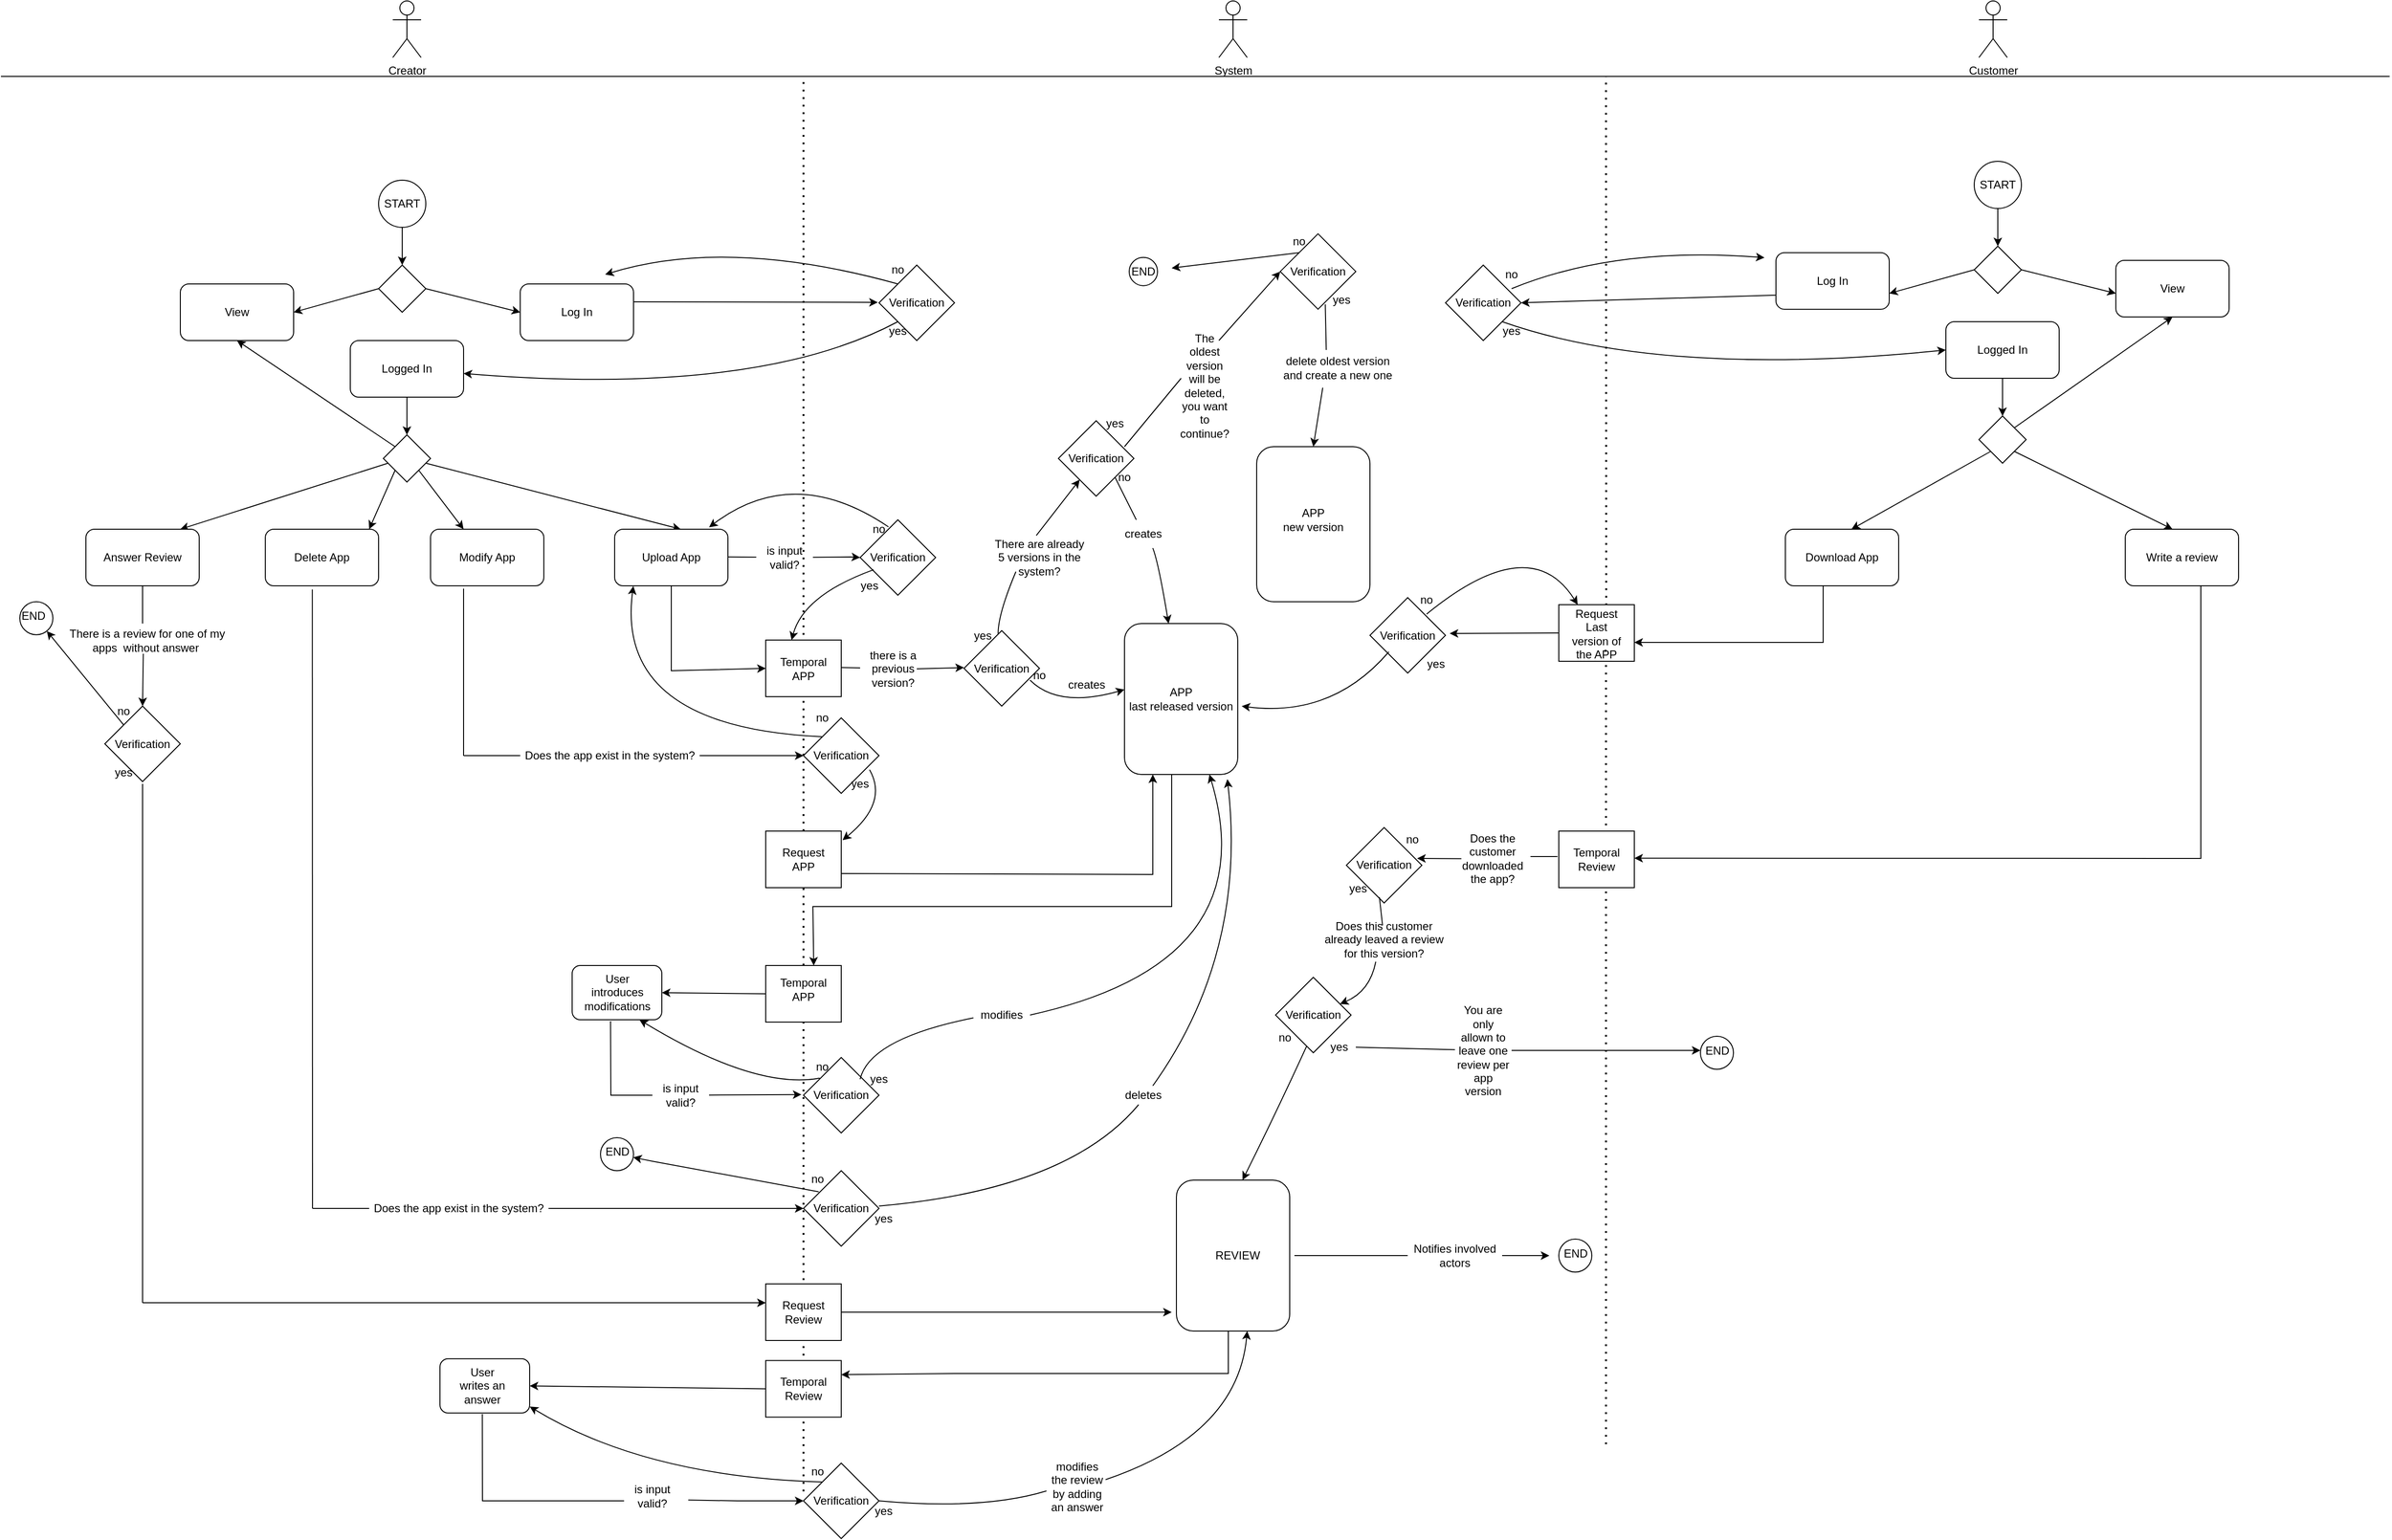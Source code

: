 <mxfile version="16.5.1" type="device"><diagram id="NaTb6zFvGxoImqVpM1NW" name="Page-1"><mxGraphModel dx="4987" dy="3687" grid="1" gridSize="10" guides="1" tooltips="1" connect="1" arrows="1" fold="1" page="1" pageScale="1" pageWidth="850" pageHeight="1100" math="0" shadow="0"><root><mxCell id="0"/><mxCell id="1" parent="0"/><mxCell id="CmqJBSW4LN3VLa7-APqj-207" value="" style="rounded=1;whiteSpace=wrap;html=1;" vertex="1" parent="1"><mxGeometry x="480" y="392.5" width="120" height="164.37" as="geometry"/></mxCell><mxCell id="CmqJBSW4LN3VLa7-APqj-2" value="Creator" style="shape=umlActor;verticalLabelPosition=bottom;verticalAlign=top;html=1;outlineConnect=0;" vertex="1" parent="1"><mxGeometry x="-435" y="-80" width="30" height="60" as="geometry"/></mxCell><mxCell id="CmqJBSW4LN3VLa7-APqj-3" value="System" style="shape=umlActor;verticalLabelPosition=bottom;verticalAlign=top;html=1;outlineConnect=0;" vertex="1" parent="1"><mxGeometry x="440" y="-80" width="30" height="60" as="geometry"/></mxCell><mxCell id="CmqJBSW4LN3VLa7-APqj-4" value="Customer" style="shape=umlActor;verticalLabelPosition=bottom;verticalAlign=top;html=1;outlineConnect=0;" vertex="1" parent="1"><mxGeometry x="1245" y="-80" width="30" height="60" as="geometry"/></mxCell><mxCell id="CmqJBSW4LN3VLa7-APqj-5" value="" style="endArrow=none;dashed=1;html=1;dashPattern=1 3;strokeWidth=2;rounded=0;startArrow=none;" edge="1" parent="1" source="CmqJBSW4LN3VLa7-APqj-121"><mxGeometry width="50" height="50" relative="1" as="geometry"><mxPoint y="1100" as="sourcePoint"/><mxPoint as="targetPoint"/></mxGeometry></mxCell><mxCell id="CmqJBSW4LN3VLa7-APqj-6" value="" style="endArrow=none;dashed=1;html=1;dashPattern=1 3;strokeWidth=2;rounded=0;startArrow=none;exitX=0.628;exitY=0.01;exitDx=0;exitDy=0;exitPerimeter=0;" edge="1" parent="1" source="CmqJBSW4LN3VLa7-APqj-89"><mxGeometry width="50" height="50" relative="1" as="geometry"><mxPoint x="850" y="1100" as="sourcePoint"/><mxPoint x="850" as="targetPoint"/></mxGeometry></mxCell><mxCell id="CmqJBSW4LN3VLa7-APqj-11" value="" style="ellipse;whiteSpace=wrap;html=1;aspect=fixed;" vertex="1" parent="1"><mxGeometry x="-450" y="110" width="50" height="50" as="geometry"/></mxCell><mxCell id="CmqJBSW4LN3VLa7-APqj-13" value="" style="rhombus;whiteSpace=wrap;html=1;" vertex="1" parent="1"><mxGeometry x="-450" y="200" width="50" height="50" as="geometry"/></mxCell><mxCell id="CmqJBSW4LN3VLa7-APqj-15" value="" style="endArrow=classic;html=1;rounded=0;exitX=0.5;exitY=1;exitDx=0;exitDy=0;entryX=0.5;entryY=0;entryDx=0;entryDy=0;" edge="1" parent="1" source="CmqJBSW4LN3VLa7-APqj-11" target="CmqJBSW4LN3VLa7-APqj-13"><mxGeometry width="50" height="50" relative="1" as="geometry"><mxPoint x="530" y="700" as="sourcePoint"/><mxPoint x="580" y="650" as="targetPoint"/></mxGeometry></mxCell><mxCell id="CmqJBSW4LN3VLa7-APqj-16" value="View" style="rounded=1;whiteSpace=wrap;html=1;" vertex="1" parent="1"><mxGeometry x="-660" y="220" width="120" height="60" as="geometry"/></mxCell><mxCell id="CmqJBSW4LN3VLa7-APqj-17" value="Log In" style="rounded=1;whiteSpace=wrap;html=1;" vertex="1" parent="1"><mxGeometry x="-300" y="220" width="120" height="60" as="geometry"/></mxCell><mxCell id="CmqJBSW4LN3VLa7-APqj-19" value="" style="endArrow=classic;html=1;rounded=0;exitX=0;exitY=0.5;exitDx=0;exitDy=0;entryX=1;entryY=0.5;entryDx=0;entryDy=0;" edge="1" parent="1" source="CmqJBSW4LN3VLa7-APqj-13" target="CmqJBSW4LN3VLa7-APqj-16"><mxGeometry width="50" height="50" relative="1" as="geometry"><mxPoint x="530" y="700" as="sourcePoint"/><mxPoint x="580" y="650" as="targetPoint"/></mxGeometry></mxCell><mxCell id="CmqJBSW4LN3VLa7-APqj-20" value="" style="endArrow=classic;html=1;rounded=0;exitX=1;exitY=0.5;exitDx=0;exitDy=0;" edge="1" parent="1" source="CmqJBSW4LN3VLa7-APqj-13"><mxGeometry width="50" height="50" relative="1" as="geometry"><mxPoint x="530" y="700" as="sourcePoint"/><mxPoint x="-300" y="250" as="targetPoint"/></mxGeometry></mxCell><mxCell id="CmqJBSW4LN3VLa7-APqj-21" value="" style="rhombus;whiteSpace=wrap;html=1;" vertex="1" parent="1"><mxGeometry x="680" y="200" width="80" height="80" as="geometry"/></mxCell><mxCell id="CmqJBSW4LN3VLa7-APqj-24" value="" style="rhombus;whiteSpace=wrap;html=1;" vertex="1" parent="1"><mxGeometry x="80" y="200" width="80" height="80" as="geometry"/></mxCell><mxCell id="CmqJBSW4LN3VLa7-APqj-23" value="Verification" style="text;html=1;strokeColor=none;fillColor=none;align=center;verticalAlign=middle;whiteSpace=wrap;rounded=0;" vertex="1" parent="1"><mxGeometry x="90" y="225" width="60" height="30" as="geometry"/></mxCell><mxCell id="CmqJBSW4LN3VLa7-APqj-28" value="Verification" style="text;html=1;strokeColor=none;fillColor=none;align=center;verticalAlign=middle;whiteSpace=wrap;rounded=0;" vertex="1" parent="1"><mxGeometry x="690" y="225" width="60" height="30" as="geometry"/></mxCell><mxCell id="CmqJBSW4LN3VLa7-APqj-31" value="" style="curved=1;endArrow=classic;html=1;rounded=0;exitX=0;exitY=0;exitDx=0;exitDy=0;" edge="1" parent="1" source="CmqJBSW4LN3VLa7-APqj-24"><mxGeometry width="50" height="50" relative="1" as="geometry"><mxPoint x="530" y="700" as="sourcePoint"/><mxPoint x="-210" y="210" as="targetPoint"/><Array as="points"><mxPoint x="-80" y="170"/></Array></mxGeometry></mxCell><mxCell id="CmqJBSW4LN3VLa7-APqj-33" value="" style="curved=1;endArrow=classic;html=1;rounded=0;" edge="1" parent="1" target="CmqJBSW4LN3VLa7-APqj-34"><mxGeometry width="50" height="50" relative="1" as="geometry"><mxPoint x="100" y="260" as="sourcePoint"/><mxPoint x="-320" y="310" as="targetPoint"/><Array as="points"><mxPoint x="-50" y="340"/></Array></mxGeometry></mxCell><mxCell id="CmqJBSW4LN3VLa7-APqj-34" value="" style="rounded=1;whiteSpace=wrap;html=1;" vertex="1" parent="1"><mxGeometry x="-480" y="280" width="120" height="60" as="geometry"/></mxCell><mxCell id="CmqJBSW4LN3VLa7-APqj-35" value="Logged In" style="text;html=1;strokeColor=none;fillColor=none;align=center;verticalAlign=middle;whiteSpace=wrap;rounded=0;" vertex="1" parent="1"><mxGeometry x="-450" y="295" width="60" height="30" as="geometry"/></mxCell><mxCell id="CmqJBSW4LN3VLa7-APqj-36" value="" style="endArrow=classic;html=1;rounded=0;" edge="1" parent="1"><mxGeometry width="50" height="50" relative="1" as="geometry"><mxPoint x="-420" y="340" as="sourcePoint"/><mxPoint x="-420" y="380" as="targetPoint"/></mxGeometry></mxCell><mxCell id="CmqJBSW4LN3VLa7-APqj-37" value="" style="rhombus;whiteSpace=wrap;html=1;" vertex="1" parent="1"><mxGeometry x="-445" y="380" width="50" height="50" as="geometry"/></mxCell><mxCell id="CmqJBSW4LN3VLa7-APqj-38" value="" style="endArrow=classic;html=1;rounded=0;entryX=0.5;entryY=1;entryDx=0;entryDy=0;exitX=0;exitY=0;exitDx=0;exitDy=0;" edge="1" parent="1" source="CmqJBSW4LN3VLa7-APqj-37" target="CmqJBSW4LN3VLa7-APqj-16"><mxGeometry width="50" height="50" relative="1" as="geometry"><mxPoint x="-440" y="390" as="sourcePoint"/><mxPoint x="580" y="650" as="targetPoint"/></mxGeometry></mxCell><mxCell id="CmqJBSW4LN3VLa7-APqj-39" value="" style="endArrow=classic;html=1;rounded=0;" edge="1" parent="1"><mxGeometry width="50" height="50" relative="1" as="geometry"><mxPoint x="-440" y="410" as="sourcePoint"/><mxPoint x="-660" y="480" as="targetPoint"/></mxGeometry></mxCell><mxCell id="CmqJBSW4LN3VLa7-APqj-40" value="" style="endArrow=classic;html=1;rounded=0;exitX=0;exitY=1;exitDx=0;exitDy=0;" edge="1" parent="1" source="CmqJBSW4LN3VLa7-APqj-37"><mxGeometry width="50" height="50" relative="1" as="geometry"><mxPoint x="-430" y="428" as="sourcePoint"/><mxPoint x="-460" y="480" as="targetPoint"/></mxGeometry></mxCell><mxCell id="CmqJBSW4LN3VLa7-APqj-41" value="" style="endArrow=classic;html=1;rounded=0;exitX=1;exitY=1;exitDx=0;exitDy=0;" edge="1" parent="1" source="CmqJBSW4LN3VLa7-APqj-37"><mxGeometry width="50" height="50" relative="1" as="geometry"><mxPoint x="-410" y="410" as="sourcePoint"/><mxPoint x="-360" y="480" as="targetPoint"/></mxGeometry></mxCell><mxCell id="CmqJBSW4LN3VLa7-APqj-42" value="" style="endArrow=classic;html=1;rounded=0;" edge="1" parent="1"><mxGeometry width="50" height="50" relative="1" as="geometry"><mxPoint x="-400" y="410" as="sourcePoint"/><mxPoint x="-130" y="480" as="targetPoint"/></mxGeometry></mxCell><mxCell id="CmqJBSW4LN3VLa7-APqj-45" value="" style="ellipse;whiteSpace=wrap;html=1;aspect=fixed;" vertex="1" parent="1"><mxGeometry x="1240" y="90" width="50" height="50" as="geometry"/></mxCell><mxCell id="CmqJBSW4LN3VLa7-APqj-46" value="" style="rhombus;whiteSpace=wrap;html=1;" vertex="1" parent="1"><mxGeometry x="1240" y="180" width="50" height="50" as="geometry"/></mxCell><mxCell id="CmqJBSW4LN3VLa7-APqj-47" value="" style="endArrow=classic;html=1;rounded=0;exitX=0.5;exitY=1;exitDx=0;exitDy=0;entryX=0.5;entryY=0;entryDx=0;entryDy=0;" edge="1" parent="1" source="CmqJBSW4LN3VLa7-APqj-45" target="CmqJBSW4LN3VLa7-APqj-46"><mxGeometry width="50" height="50" relative="1" as="geometry"><mxPoint x="2220" y="680" as="sourcePoint"/><mxPoint x="2270" y="630" as="targetPoint"/></mxGeometry></mxCell><mxCell id="CmqJBSW4LN3VLa7-APqj-48" value="Log In" style="rounded=1;whiteSpace=wrap;html=1;" vertex="1" parent="1"><mxGeometry x="1030" y="186.83" width="120" height="60" as="geometry"/></mxCell><mxCell id="CmqJBSW4LN3VLa7-APqj-49" value="" style="endArrow=classic;html=1;rounded=0;exitX=0;exitY=0.5;exitDx=0;exitDy=0;entryX=1;entryY=0.5;entryDx=0;entryDy=0;" edge="1" parent="1" source="CmqJBSW4LN3VLa7-APqj-46"><mxGeometry width="50" height="50" relative="1" as="geometry"><mxPoint x="2220" y="680" as="sourcePoint"/><mxPoint x="1150" y="230" as="targetPoint"/></mxGeometry></mxCell><mxCell id="CmqJBSW4LN3VLa7-APqj-50" value="" style="endArrow=classic;html=1;rounded=0;exitX=1;exitY=0.5;exitDx=0;exitDy=0;" edge="1" parent="1" source="CmqJBSW4LN3VLa7-APqj-46"><mxGeometry width="50" height="50" relative="1" as="geometry"><mxPoint x="2220" y="680" as="sourcePoint"/><mxPoint x="1390" y="230" as="targetPoint"/></mxGeometry></mxCell><mxCell id="CmqJBSW4LN3VLa7-APqj-51" value="" style="rounded=1;whiteSpace=wrap;html=1;" vertex="1" parent="1"><mxGeometry x="1210" y="260" width="120" height="60" as="geometry"/></mxCell><mxCell id="CmqJBSW4LN3VLa7-APqj-52" value="Logged In" style="text;html=1;strokeColor=none;fillColor=none;align=center;verticalAlign=middle;whiteSpace=wrap;rounded=0;" vertex="1" parent="1"><mxGeometry x="1240" y="275" width="60" height="30" as="geometry"/></mxCell><mxCell id="CmqJBSW4LN3VLa7-APqj-53" value="" style="endArrow=classic;html=1;rounded=0;" edge="1" parent="1"><mxGeometry width="50" height="50" relative="1" as="geometry"><mxPoint x="1270" y="320" as="sourcePoint"/><mxPoint x="1270" y="360" as="targetPoint"/></mxGeometry></mxCell><mxCell id="CmqJBSW4LN3VLa7-APqj-54" value="" style="rhombus;whiteSpace=wrap;html=1;" vertex="1" parent="1"><mxGeometry x="1245" y="360" width="50" height="50" as="geometry"/></mxCell><mxCell id="CmqJBSW4LN3VLa7-APqj-55" value="" style="endArrow=classic;html=1;rounded=0;entryX=0.5;entryY=1;entryDx=0;entryDy=0;exitX=1;exitY=0;exitDx=0;exitDy=0;" edge="1" parent="1" source="CmqJBSW4LN3VLa7-APqj-54" target="CmqJBSW4LN3VLa7-APqj-59"><mxGeometry width="50" height="50" relative="1" as="geometry"><mxPoint x="1250" y="370" as="sourcePoint"/><mxPoint x="1090" y="260" as="targetPoint"/></mxGeometry></mxCell><mxCell id="CmqJBSW4LN3VLa7-APqj-56" value="" style="endArrow=classic;html=1;rounded=0;exitX=0;exitY=1;exitDx=0;exitDy=0;" edge="1" parent="1" source="CmqJBSW4LN3VLa7-APqj-54"><mxGeometry width="50" height="50" relative="1" as="geometry"><mxPoint x="1260" y="408" as="sourcePoint"/><mxPoint x="1110" y="480" as="targetPoint"/></mxGeometry></mxCell><mxCell id="CmqJBSW4LN3VLa7-APqj-58" value="" style="endArrow=classic;html=1;rounded=0;exitX=1;exitY=1;exitDx=0;exitDy=0;" edge="1" parent="1" source="CmqJBSW4LN3VLa7-APqj-54"><mxGeometry width="50" height="50" relative="1" as="geometry"><mxPoint x="1290" y="400" as="sourcePoint"/><mxPoint x="1450" y="480" as="targetPoint"/></mxGeometry></mxCell><mxCell id="CmqJBSW4LN3VLa7-APqj-59" value="View" style="rounded=1;whiteSpace=wrap;html=1;" vertex="1" parent="1"><mxGeometry x="1390" y="195" width="120" height="60" as="geometry"/></mxCell><mxCell id="CmqJBSW4LN3VLa7-APqj-60" value="" style="curved=1;endArrow=classic;html=1;rounded=0;exitX=0.5;exitY=1;exitDx=0;exitDy=0;entryX=-0.101;entryY=0.089;entryDx=0;entryDy=0;entryPerimeter=0;" edge="1" parent="1" source="CmqJBSW4LN3VLa7-APqj-68" target="CmqJBSW4LN3VLa7-APqj-48"><mxGeometry width="50" height="50" relative="1" as="geometry"><mxPoint x="110" y="230" as="sourcePoint"/><mxPoint x="990" y="200" as="targetPoint"/><Array as="points"><mxPoint x="860" y="180"/></Array></mxGeometry></mxCell><mxCell id="CmqJBSW4LN3VLa7-APqj-61" value="" style="curved=1;endArrow=classic;html=1;rounded=0;entryX=0;entryY=0.5;entryDx=0;entryDy=0;" edge="1" parent="1" target="CmqJBSW4LN3VLa7-APqj-51"><mxGeometry width="50" height="50" relative="1" as="geometry"><mxPoint x="740" y="260" as="sourcePoint"/><mxPoint x="1027.88" y="210.34" as="targetPoint"/><Array as="points"><mxPoint x="910" y="320"/></Array></mxGeometry></mxCell><mxCell id="CmqJBSW4LN3VLa7-APqj-62" value="" style="endArrow=classic;html=1;rounded=0;exitX=0;exitY=0.75;exitDx=0;exitDy=0;" edge="1" parent="1" source="CmqJBSW4LN3VLa7-APqj-48"><mxGeometry width="50" height="50" relative="1" as="geometry"><mxPoint x="1020" y="240" as="sourcePoint"/><mxPoint x="760" y="240" as="targetPoint"/></mxGeometry></mxCell><mxCell id="CmqJBSW4LN3VLa7-APqj-63" value="" style="endArrow=classic;html=1;rounded=0;entryX=-0.189;entryY=0.483;entryDx=0;entryDy=0;entryPerimeter=0;" edge="1" parent="1" target="CmqJBSW4LN3VLa7-APqj-23"><mxGeometry width="50" height="50" relative="1" as="geometry"><mxPoint x="-180" y="239" as="sourcePoint"/><mxPoint x="630" y="420" as="targetPoint"/></mxGeometry></mxCell><mxCell id="CmqJBSW4LN3VLa7-APqj-64" value="no" style="text;html=1;strokeColor=none;fillColor=none;align=center;verticalAlign=middle;whiteSpace=wrap;rounded=0;" vertex="1" parent="1"><mxGeometry x="70" y="190" width="60" height="30" as="geometry"/></mxCell><mxCell id="CmqJBSW4LN3VLa7-APqj-68" value="no" style="text;html=1;strokeColor=none;fillColor=none;align=center;verticalAlign=middle;whiteSpace=wrap;rounded=0;" vertex="1" parent="1"><mxGeometry x="720" y="195" width="60" height="30" as="geometry"/></mxCell><mxCell id="CmqJBSW4LN3VLa7-APqj-69" value="yes" style="text;html=1;strokeColor=none;fillColor=none;align=center;verticalAlign=middle;whiteSpace=wrap;rounded=0;" vertex="1" parent="1"><mxGeometry x="70" y="255" width="60" height="30" as="geometry"/></mxCell><mxCell id="CmqJBSW4LN3VLa7-APqj-70" value="yes" style="text;html=1;strokeColor=none;fillColor=none;align=center;verticalAlign=middle;whiteSpace=wrap;rounded=0;" vertex="1" parent="1"><mxGeometry x="720" y="255" width="60" height="30" as="geometry"/></mxCell><mxCell id="CmqJBSW4LN3VLa7-APqj-71" value="" style="rounded=1;whiteSpace=wrap;html=1;" vertex="1" parent="1"><mxGeometry x="-760" y="480" width="120" height="60" as="geometry"/></mxCell><mxCell id="CmqJBSW4LN3VLa7-APqj-72" value="" style="rounded=1;whiteSpace=wrap;html=1;" vertex="1" parent="1"><mxGeometry x="-570" y="480" width="120" height="60" as="geometry"/></mxCell><mxCell id="CmqJBSW4LN3VLa7-APqj-73" value="" style="rounded=1;whiteSpace=wrap;html=1;" vertex="1" parent="1"><mxGeometry x="-395" y="480" width="120" height="60" as="geometry"/></mxCell><mxCell id="CmqJBSW4LN3VLa7-APqj-74" value="" style="rounded=1;whiteSpace=wrap;html=1;" vertex="1" parent="1"><mxGeometry x="-200" y="480" width="120" height="60" as="geometry"/></mxCell><mxCell id="CmqJBSW4LN3VLa7-APqj-75" value="Answer Review" style="text;html=1;strokeColor=none;fillColor=none;align=center;verticalAlign=middle;whiteSpace=wrap;rounded=0;" vertex="1" parent="1"><mxGeometry x="-750" y="495" width="100" height="30" as="geometry"/></mxCell><mxCell id="CmqJBSW4LN3VLa7-APqj-76" value="Delete App" style="text;html=1;strokeColor=none;fillColor=none;align=center;verticalAlign=middle;whiteSpace=wrap;rounded=0;" vertex="1" parent="1"><mxGeometry x="-560" y="495" width="100" height="30" as="geometry"/></mxCell><mxCell id="CmqJBSW4LN3VLa7-APqj-77" value="Modify App" style="text;html=1;strokeColor=none;fillColor=none;align=center;verticalAlign=middle;whiteSpace=wrap;rounded=0;" vertex="1" parent="1"><mxGeometry x="-385" y="495" width="100" height="30" as="geometry"/></mxCell><mxCell id="CmqJBSW4LN3VLa7-APqj-78" value="Upload App" style="text;html=1;strokeColor=none;fillColor=none;align=center;verticalAlign=middle;whiteSpace=wrap;rounded=0;" vertex="1" parent="1"><mxGeometry x="-190" y="495" width="100" height="30" as="geometry"/></mxCell><mxCell id="CmqJBSW4LN3VLa7-APqj-84" value="" style="rounded=1;whiteSpace=wrap;html=1;" vertex="1" parent="1"><mxGeometry x="1400" y="480" width="120" height="60" as="geometry"/></mxCell><mxCell id="CmqJBSW4LN3VLa7-APqj-83" value="" style="rounded=1;whiteSpace=wrap;html=1;" vertex="1" parent="1"><mxGeometry x="1040" y="480" width="120" height="60" as="geometry"/></mxCell><mxCell id="CmqJBSW4LN3VLa7-APqj-85" value="Download App" style="text;html=1;strokeColor=none;fillColor=none;align=center;verticalAlign=middle;whiteSpace=wrap;rounded=0;" vertex="1" parent="1"><mxGeometry x="1050" y="495" width="100" height="30" as="geometry"/></mxCell><mxCell id="CmqJBSW4LN3VLa7-APqj-86" value="Write a review" style="text;html=1;strokeColor=none;fillColor=none;align=center;verticalAlign=middle;whiteSpace=wrap;rounded=0;" vertex="1" parent="1"><mxGeometry x="1410" y="495" width="100" height="30" as="geometry"/></mxCell><mxCell id="CmqJBSW4LN3VLa7-APqj-87" value="" style="rounded=0;whiteSpace=wrap;html=1;" vertex="1" parent="1"><mxGeometry x="-40" y="597.5" width="80" height="60" as="geometry"/></mxCell><mxCell id="CmqJBSW4LN3VLa7-APqj-88" value="" style="rounded=1;whiteSpace=wrap;html=1;" vertex="1" parent="1"><mxGeometry x="340" y="580" width="120" height="160" as="geometry"/></mxCell><mxCell id="CmqJBSW4LN3VLa7-APqj-89" value="" style="rounded=0;whiteSpace=wrap;html=1;" vertex="1" parent="1"><mxGeometry x="800" y="560" width="80" height="60" as="geometry"/></mxCell><mxCell id="CmqJBSW4LN3VLa7-APqj-90" value="" style="endArrow=none;dashed=1;html=1;dashPattern=1 3;strokeWidth=2;rounded=0;startArrow=none;" edge="1" parent="1" source="CmqJBSW4LN3VLa7-APqj-105"><mxGeometry width="50" height="50" relative="1" as="geometry"><mxPoint x="850" y="1100" as="sourcePoint"/><mxPoint x="850" y="610" as="targetPoint"/></mxGeometry></mxCell><mxCell id="CmqJBSW4LN3VLa7-APqj-91" value="" style="rhombus;whiteSpace=wrap;html=1;" vertex="1" parent="1"><mxGeometry x="170" y="587.5" width="80" height="80" as="geometry"/></mxCell><mxCell id="CmqJBSW4LN3VLa7-APqj-92" value="Verification" style="text;html=1;strokeColor=none;fillColor=none;align=center;verticalAlign=middle;whiteSpace=wrap;rounded=0;" vertex="1" parent="1"><mxGeometry x="180" y="612.5" width="60" height="30" as="geometry"/></mxCell><mxCell id="CmqJBSW4LN3VLa7-APqj-94" value="yes" style="text;html=1;strokeColor=none;fillColor=none;align=center;verticalAlign=middle;whiteSpace=wrap;rounded=0;" vertex="1" parent="1"><mxGeometry x="160" y="577.5" width="60" height="30" as="geometry"/></mxCell><mxCell id="CmqJBSW4LN3VLa7-APqj-95" value="" style="rhombus;whiteSpace=wrap;html=1;" vertex="1" parent="1"><mxGeometry x="600" y="552.5" width="80" height="80" as="geometry"/></mxCell><mxCell id="CmqJBSW4LN3VLa7-APqj-96" value="Verification" style="text;html=1;strokeColor=none;fillColor=none;align=center;verticalAlign=middle;whiteSpace=wrap;rounded=0;" vertex="1" parent="1"><mxGeometry x="610" y="577.5" width="60" height="30" as="geometry"/></mxCell><mxCell id="CmqJBSW4LN3VLa7-APqj-97" value="no" style="text;html=1;strokeColor=none;fillColor=none;align=center;verticalAlign=middle;whiteSpace=wrap;rounded=0;" vertex="1" parent="1"><mxGeometry x="630" y="540" width="60" height="30" as="geometry"/></mxCell><mxCell id="CmqJBSW4LN3VLa7-APqj-98" value="yes" style="text;html=1;strokeColor=none;fillColor=none;align=center;verticalAlign=middle;whiteSpace=wrap;rounded=0;" vertex="1" parent="1"><mxGeometry x="640" y="607.5" width="60" height="30" as="geometry"/></mxCell><mxCell id="CmqJBSW4LN3VLa7-APqj-100" value="" style="curved=1;endArrow=classic;html=1;rounded=0;startArrow=none;exitX=0.333;exitY=0.667;exitDx=0;exitDy=0;exitPerimeter=0;" edge="1" parent="1" source="CmqJBSW4LN3VLa7-APqj-93"><mxGeometry width="50" height="50" relative="1" as="geometry"><mxPoint x="240" y="640" as="sourcePoint"/><mxPoint x="340" y="650" as="targetPoint"/><Array as="points"><mxPoint x="270" y="670"/></Array></mxGeometry></mxCell><mxCell id="CmqJBSW4LN3VLa7-APqj-101" value="Temporal APP" style="text;html=1;strokeColor=none;fillColor=none;align=center;verticalAlign=middle;whiteSpace=wrap;rounded=0;" vertex="1" parent="1"><mxGeometry x="-30" y="612.5" width="60" height="30" as="geometry"/></mxCell><mxCell id="CmqJBSW4LN3VLa7-APqj-102" value="" style="endArrow=classic;html=1;rounded=0;exitX=0.5;exitY=1;exitDx=0;exitDy=0;entryX=0;entryY=0.5;entryDx=0;entryDy=0;" edge="1" parent="1" source="CmqJBSW4LN3VLa7-APqj-74" target="CmqJBSW4LN3VLa7-APqj-87"><mxGeometry width="50" height="50" relative="1" as="geometry"><mxPoint x="500" y="520" as="sourcePoint"/><mxPoint x="550" y="470" as="targetPoint"/><Array as="points"><mxPoint x="-140" y="630"/></Array></mxGeometry></mxCell><mxCell id="CmqJBSW4LN3VLa7-APqj-103" value="" style="curved=1;endArrow=classic;html=1;rounded=0;exitX=0.5;exitY=1;exitDx=0;exitDy=0;entryX=0.25;entryY=0;entryDx=0;entryDy=0;" edge="1" parent="1" source="CmqJBSW4LN3VLa7-APqj-97" target="CmqJBSW4LN3VLa7-APqj-89"><mxGeometry width="50" height="50" relative="1" as="geometry"><mxPoint x="200" y="582.5" as="sourcePoint"/><mxPoint x="30" y="568" as="targetPoint"/><Array as="points"><mxPoint x="770" y="480"/></Array></mxGeometry></mxCell><mxCell id="CmqJBSW4LN3VLa7-APqj-104" value="" style="curved=1;endArrow=classic;html=1;rounded=0;entryX=1.034;entryY=0.547;entryDx=0;entryDy=0;entryPerimeter=0;" edge="1" parent="1" target="CmqJBSW4LN3VLa7-APqj-112"><mxGeometry width="50" height="50" relative="1" as="geometry"><mxPoint x="620" y="610" as="sourcePoint"/><mxPoint x="350" y="660" as="targetPoint"/><Array as="points"><mxPoint x="560" y="680"/></Array></mxGeometry></mxCell><mxCell id="CmqJBSW4LN3VLa7-APqj-105" value="Request Last version of the APP" style="text;html=1;strokeColor=none;fillColor=none;align=center;verticalAlign=middle;whiteSpace=wrap;rounded=0;" vertex="1" parent="1"><mxGeometry x="810" y="573" width="60" height="35" as="geometry"/></mxCell><mxCell id="CmqJBSW4LN3VLa7-APqj-106" value="" style="endArrow=none;dashed=1;html=1;dashPattern=1 3;strokeWidth=2;rounded=0;" edge="1" parent="1"><mxGeometry width="50" height="50" relative="1" as="geometry"><mxPoint x="850" y="1450" as="sourcePoint"/><mxPoint x="850" y="620" as="targetPoint"/></mxGeometry></mxCell><mxCell id="CmqJBSW4LN3VLa7-APqj-112" value="APP &lt;br&gt;last released version" style="text;html=1;strokeColor=none;fillColor=none;align=center;verticalAlign=middle;whiteSpace=wrap;rounded=0;" vertex="1" parent="1"><mxGeometry x="340" y="580" width="120" height="160" as="geometry"/></mxCell><mxCell id="CmqJBSW4LN3VLa7-APqj-113" value="" style="endArrow=classic;html=1;rounded=0;" edge="1" parent="1"><mxGeometry width="50" height="50" relative="1" as="geometry"><mxPoint x="1080" y="540" as="sourcePoint"/><mxPoint x="880" y="600" as="targetPoint"/><Array as="points"><mxPoint x="1080" y="600"/></Array></mxGeometry></mxCell><mxCell id="CmqJBSW4LN3VLa7-APqj-114" value="" style="rhombus;whiteSpace=wrap;html=1;" vertex="1" parent="1"><mxGeometry y="680" width="80" height="80" as="geometry"/></mxCell><mxCell id="CmqJBSW4LN3VLa7-APqj-115" value="Verification" style="text;html=1;strokeColor=none;fillColor=none;align=center;verticalAlign=middle;whiteSpace=wrap;rounded=0;" vertex="1" parent="1"><mxGeometry x="10" y="705" width="60" height="30" as="geometry"/></mxCell><mxCell id="CmqJBSW4LN3VLa7-APqj-116" value="no" style="text;html=1;strokeColor=none;fillColor=none;align=center;verticalAlign=middle;whiteSpace=wrap;rounded=0;" vertex="1" parent="1"><mxGeometry x="-10" y="660" width="60" height="40" as="geometry"/></mxCell><mxCell id="CmqJBSW4LN3VLa7-APqj-117" value="yes" style="text;html=1;strokeColor=none;fillColor=none;align=center;verticalAlign=middle;whiteSpace=wrap;rounded=0;" vertex="1" parent="1"><mxGeometry x="30" y="740" width="60" height="20" as="geometry"/></mxCell><mxCell id="CmqJBSW4LN3VLa7-APqj-121" value="" style="rounded=0;whiteSpace=wrap;html=1;" vertex="1" parent="1"><mxGeometry x="-40" y="800" width="80" height="60" as="geometry"/></mxCell><mxCell id="CmqJBSW4LN3VLa7-APqj-122" value="" style="endArrow=none;dashed=1;html=1;dashPattern=1 3;strokeWidth=2;rounded=0;startArrow=none;" edge="1" parent="1" source="CmqJBSW4LN3VLa7-APqj-148" target="CmqJBSW4LN3VLa7-APqj-121"><mxGeometry width="50" height="50" relative="1" as="geometry"><mxPoint y="1100.0" as="sourcePoint"/><mxPoint as="targetPoint"/></mxGeometry></mxCell><mxCell id="CmqJBSW4LN3VLa7-APqj-118" value="Request APP" style="text;html=1;strokeColor=none;fillColor=none;align=center;verticalAlign=middle;whiteSpace=wrap;rounded=0;" vertex="1" parent="1"><mxGeometry x="-30" y="815" width="60" height="30" as="geometry"/></mxCell><mxCell id="CmqJBSW4LN3VLa7-APqj-125" value="" style="endArrow=classic;html=1;rounded=0;startArrow=none;" edge="1" parent="1"><mxGeometry width="50" height="50" relative="1" as="geometry"><mxPoint x="120" y="628" as="sourcePoint"/><mxPoint x="170" y="627.5" as="targetPoint"/><Array as="points"><mxPoint x="170" y="626.67"/></Array></mxGeometry></mxCell><mxCell id="CmqJBSW4LN3VLa7-APqj-126" value="" style="endArrow=classic;html=1;rounded=0;exitX=0;exitY=0.5;exitDx=0;exitDy=0;entryX=1.056;entryY=0.475;entryDx=0;entryDy=0;entryPerimeter=0;" edge="1" parent="1" source="CmqJBSW4LN3VLa7-APqj-89" target="CmqJBSW4LN3VLa7-APqj-95"><mxGeometry width="50" height="50" relative="1" as="geometry"><mxPoint x="790" y="600" as="sourcePoint"/><mxPoint x="680" y="590" as="targetPoint"/><Array as="points"/></mxGeometry></mxCell><mxCell id="CmqJBSW4LN3VLa7-APqj-127" value="" style="endArrow=classic;html=1;rounded=0;entryX=0;entryY=0.5;entryDx=0;entryDy=0;startArrow=none;" edge="1" parent="1" source="CmqJBSW4LN3VLa7-APqj-128" target="CmqJBSW4LN3VLa7-APqj-114"><mxGeometry width="50" height="50" relative="1" as="geometry"><mxPoint x="-360" y="720" as="sourcePoint"/><mxPoint x="-210" y="780" as="targetPoint"/><Array as="points"/></mxGeometry></mxCell><mxCell id="CmqJBSW4LN3VLa7-APqj-129" value="" style="curved=1;endArrow=classic;html=1;rounded=0;entryX=0.165;entryY=1.005;entryDx=0;entryDy=0;exitX=0.5;exitY=1;exitDx=0;exitDy=0;entryPerimeter=0;" edge="1" parent="1" source="CmqJBSW4LN3VLa7-APqj-116" target="CmqJBSW4LN3VLa7-APqj-74"><mxGeometry width="50" height="50" relative="1" as="geometry"><mxPoint x="40" y="670" as="sourcePoint"/><mxPoint x="-130" y="655.5" as="targetPoint"/><Array as="points"><mxPoint x="-200" y="690"/></Array></mxGeometry></mxCell><mxCell id="CmqJBSW4LN3VLa7-APqj-131" value="" style="curved=1;endArrow=classic;html=1;rounded=0;exitX=1;exitY=1;exitDx=0;exitDy=0;entryX=1.018;entryY=0.16;entryDx=0;entryDy=0;entryPerimeter=0;" edge="1" parent="1" source="CmqJBSW4LN3VLa7-APqj-115" target="CmqJBSW4LN3VLa7-APqj-121"><mxGeometry width="50" height="50" relative="1" as="geometry"><mxPoint x="230" y="632.5" as="sourcePoint"/><mxPoint x="350" y="660" as="targetPoint"/><Array as="points"><mxPoint x="90" y="770"/></Array></mxGeometry></mxCell><mxCell id="CmqJBSW4LN3VLa7-APqj-132" value="" style="endArrow=classic;html=1;rounded=0;entryX=0.25;entryY=1;entryDx=0;entryDy=0;" edge="1" parent="1" target="CmqJBSW4LN3VLa7-APqj-112"><mxGeometry width="50" height="50" relative="1" as="geometry"><mxPoint x="40" y="845.0" as="sourcePoint"/><mxPoint x="400" y="760" as="targetPoint"/><Array as="points"><mxPoint x="370" y="846"/></Array></mxGeometry></mxCell><mxCell id="CmqJBSW4LN3VLa7-APqj-138" value="" style="endArrow=none;html=1;rounded=0;" edge="1" parent="1"><mxGeometry width="50" height="50" relative="1" as="geometry"><mxPoint x="-360.0" y="543" as="sourcePoint"/><mxPoint x="-360" y="720" as="targetPoint"/><Array as="points"/></mxGeometry></mxCell><mxCell id="CmqJBSW4LN3VLa7-APqj-139" value="" style="endArrow=classic;html=1;rounded=0;exitX=0;exitY=0.5;exitDx=0;exitDy=0;entryX=1;entryY=0.5;entryDx=0;entryDy=0;" edge="1" parent="1" source="CmqJBSW4LN3VLa7-APqj-148" target="CmqJBSW4LN3VLa7-APqj-153"><mxGeometry width="50" height="50" relative="1" as="geometry"><mxPoint x="-380" y="920.0" as="sourcePoint"/><mxPoint x="-160" y="973" as="targetPoint"/><Array as="points"/></mxGeometry></mxCell><mxCell id="CmqJBSW4LN3VLa7-APqj-150" value="" style="endArrow=none;dashed=1;html=1;dashPattern=1 3;strokeWidth=2;rounded=0;startArrow=none;" edge="1" parent="1" target="CmqJBSW4LN3VLa7-APqj-148"><mxGeometry width="50" height="50" relative="1" as="geometry"><mxPoint y="1500" as="sourcePoint"/><mxPoint y="860" as="targetPoint"/></mxGeometry></mxCell><mxCell id="CmqJBSW4LN3VLa7-APqj-148" value="" style="rounded=0;whiteSpace=wrap;html=1;" vertex="1" parent="1"><mxGeometry x="-40" y="942.5" width="80" height="60" as="geometry"/></mxCell><mxCell id="CmqJBSW4LN3VLa7-APqj-145" value="Temporal APP" style="text;html=1;strokeColor=none;fillColor=none;align=center;verticalAlign=middle;whiteSpace=wrap;rounded=0;" vertex="1" parent="1"><mxGeometry x="-30" y="952.5" width="60" height="30" as="geometry"/></mxCell><mxCell id="CmqJBSW4LN3VLa7-APqj-152" value="" style="endArrow=classic;html=1;rounded=0;entryX=0.681;entryY=-0.333;entryDx=0;entryDy=0;entryPerimeter=0;" edge="1" parent="1" target="CmqJBSW4LN3VLa7-APqj-145"><mxGeometry width="50" height="50" relative="1" as="geometry"><mxPoint x="390" y="740" as="sourcePoint"/><mxPoint x="10" y="940" as="targetPoint"/><Array as="points"><mxPoint x="390" y="880"/><mxPoint x="10" y="880"/></Array></mxGeometry></mxCell><mxCell id="CmqJBSW4LN3VLa7-APqj-153" value="" style="rounded=1;whiteSpace=wrap;html=1;" vertex="1" parent="1"><mxGeometry x="-245" y="942.5" width="95" height="57.5" as="geometry"/></mxCell><mxCell id="CmqJBSW4LN3VLa7-APqj-155" value="User introduces modifications" style="text;html=1;strokeColor=none;fillColor=none;align=center;verticalAlign=middle;whiteSpace=wrap;rounded=0;" vertex="1" parent="1"><mxGeometry x="-227.5" y="958.75" width="60" height="23.75" as="geometry"/></mxCell><mxCell id="CmqJBSW4LN3VLa7-APqj-158" value="" style="endArrow=classic;html=1;rounded=0;entryX=-0.027;entryY=0.492;entryDx=0;entryDy=0;startArrow=none;entryPerimeter=0;" edge="1" parent="1" source="CmqJBSW4LN3VLa7-APqj-194" target="CmqJBSW4LN3VLa7-APqj-188"><mxGeometry width="50" height="50" relative="1" as="geometry"><mxPoint x="-150" y="982.5" as="sourcePoint"/><mxPoint x="-70" y="982.5" as="targetPoint"/><Array as="points"/></mxGeometry></mxCell><mxCell id="CmqJBSW4LN3VLa7-APqj-167" value="" style="rhombus;whiteSpace=wrap;html=1;" vertex="1" parent="1"><mxGeometry x="60" y="470" width="80" height="80" as="geometry"/></mxCell><mxCell id="CmqJBSW4LN3VLa7-APqj-168" value="Verification" style="text;html=1;strokeColor=none;fillColor=none;align=center;verticalAlign=middle;whiteSpace=wrap;rounded=0;" vertex="1" parent="1"><mxGeometry x="70" y="495" width="60" height="30" as="geometry"/></mxCell><mxCell id="CmqJBSW4LN3VLa7-APqj-169" value="no" style="text;html=1;strokeColor=none;fillColor=none;align=center;verticalAlign=middle;whiteSpace=wrap;rounded=0;" vertex="1" parent="1"><mxGeometry x="50" y="465" width="60" height="30" as="geometry"/></mxCell><mxCell id="CmqJBSW4LN3VLa7-APqj-170" value="yes" style="text;html=1;strokeColor=none;fillColor=none;align=center;verticalAlign=middle;whiteSpace=wrap;rounded=0;" vertex="1" parent="1"><mxGeometry x="40" y="525" width="60" height="30" as="geometry"/></mxCell><mxCell id="CmqJBSW4LN3VLa7-APqj-171" value="" style="endArrow=classic;html=1;rounded=0;startArrow=none;" edge="1" parent="1" source="CmqJBSW4LN3VLa7-APqj-183"><mxGeometry width="50" height="50" relative="1" as="geometry"><mxPoint x="-80" y="509.37" as="sourcePoint"/><mxPoint x="60" y="510" as="targetPoint"/><Array as="points"><mxPoint x="50" y="509.37"/></Array></mxGeometry></mxCell><mxCell id="CmqJBSW4LN3VLa7-APqj-172" value="" style="curved=1;endArrow=classic;html=1;rounded=0;exitX=0.5;exitY=1;exitDx=0;exitDy=0;" edge="1" parent="1"><mxGeometry width="50" height="50" relative="1" as="geometry"><mxPoint x="90" y="477.5" as="sourcePoint"/><mxPoint x="-100" y="478" as="targetPoint"/><Array as="points"><mxPoint x="-10" y="410"/></Array></mxGeometry></mxCell><mxCell id="CmqJBSW4LN3VLa7-APqj-173" value="" style="curved=1;endArrow=classic;html=1;rounded=0;exitX=0.571;exitY=-0.068;exitDx=0;exitDy=0;exitPerimeter=0;entryX=0.343;entryY=0.001;entryDx=0;entryDy=0;entryPerimeter=0;" edge="1" parent="1" source="CmqJBSW4LN3VLa7-APqj-170" target="CmqJBSW4LN3VLa7-APqj-87"><mxGeometry width="50" height="50" relative="1" as="geometry"><mxPoint x="80" y="520" as="sourcePoint"/><mxPoint x="-10" y="590" as="targetPoint"/><Array as="points"><mxPoint y="550"/></Array></mxGeometry></mxCell><mxCell id="CmqJBSW4LN3VLa7-APqj-174" value="there is a previous version?" style="text;html=1;strokeColor=none;fillColor=none;align=center;verticalAlign=middle;whiteSpace=wrap;rounded=0;" vertex="1" parent="1"><mxGeometry x="60" y="612.5" width="70" height="30" as="geometry"/></mxCell><mxCell id="CmqJBSW4LN3VLa7-APqj-175" value="" style="endArrow=none;html=1;rounded=0;" edge="1" parent="1" target="CmqJBSW4LN3VLa7-APqj-174"><mxGeometry width="50" height="50" relative="1" as="geometry"><mxPoint x="40" y="626.67" as="sourcePoint"/><mxPoint x="170" y="627.5" as="targetPoint"/><Array as="points"/></mxGeometry></mxCell><mxCell id="CmqJBSW4LN3VLa7-APqj-128" value="Does the app exist in the system?" style="text;html=1;strokeColor=none;fillColor=none;align=center;verticalAlign=middle;whiteSpace=wrap;rounded=0;" vertex="1" parent="1"><mxGeometry x="-300" y="710" width="190" height="20" as="geometry"/></mxCell><mxCell id="CmqJBSW4LN3VLa7-APqj-176" value="" style="endArrow=none;html=1;rounded=0;entryX=0;entryY=0.5;entryDx=0;entryDy=0;startArrow=none;" edge="1" parent="1" target="CmqJBSW4LN3VLa7-APqj-128"><mxGeometry width="50" height="50" relative="1" as="geometry"><mxPoint x="-360" y="720" as="sourcePoint"/><mxPoint y="720" as="targetPoint"/><Array as="points"><mxPoint x="-360" y="720"/></Array></mxGeometry></mxCell><mxCell id="CmqJBSW4LN3VLa7-APqj-93" value="no" style="text;html=1;strokeColor=none;fillColor=none;align=center;verticalAlign=middle;whiteSpace=wrap;rounded=0;" vertex="1" parent="1"><mxGeometry x="220" y="620" width="60" height="30" as="geometry"/></mxCell><mxCell id="CmqJBSW4LN3VLa7-APqj-183" value="is input valid?" style="text;html=1;strokeColor=none;fillColor=none;align=center;verticalAlign=middle;whiteSpace=wrap;rounded=0;" vertex="1" parent="1"><mxGeometry x="-50" y="495" width="60" height="30" as="geometry"/></mxCell><mxCell id="CmqJBSW4LN3VLa7-APqj-184" value="" style="endArrow=none;html=1;rounded=0;" edge="1" parent="1" target="CmqJBSW4LN3VLa7-APqj-183"><mxGeometry width="50" height="50" relative="1" as="geometry"><mxPoint x="-80" y="509.37" as="sourcePoint"/><mxPoint x="60" y="510" as="targetPoint"/><Array as="points"/></mxGeometry></mxCell><mxCell id="CmqJBSW4LN3VLa7-APqj-188" value="" style="rhombus;whiteSpace=wrap;html=1;" vertex="1" parent="1"><mxGeometry y="1040" width="80" height="80" as="geometry"/></mxCell><mxCell id="CmqJBSW4LN3VLa7-APqj-189" value="Verification" style="text;html=1;strokeColor=none;fillColor=none;align=center;verticalAlign=middle;whiteSpace=wrap;rounded=0;" vertex="1" parent="1"><mxGeometry x="10" y="1065" width="60" height="30" as="geometry"/></mxCell><mxCell id="CmqJBSW4LN3VLa7-APqj-190" value="no" style="text;html=1;strokeColor=none;fillColor=none;align=center;verticalAlign=middle;whiteSpace=wrap;rounded=0;" vertex="1" parent="1"><mxGeometry x="-10" y="1035" width="60" height="30" as="geometry"/></mxCell><mxCell id="CmqJBSW4LN3VLa7-APqj-191" value="yes" style="text;html=1;strokeColor=none;fillColor=none;align=center;verticalAlign=middle;whiteSpace=wrap;rounded=0;" vertex="1" parent="1"><mxGeometry x="50" y="1047.5" width="60" height="30" as="geometry"/></mxCell><mxCell id="CmqJBSW4LN3VLa7-APqj-194" value="is input valid?" style="text;html=1;strokeColor=none;fillColor=none;align=center;verticalAlign=middle;whiteSpace=wrap;rounded=0;" vertex="1" parent="1"><mxGeometry x="-160" y="1065" width="60" height="30" as="geometry"/></mxCell><mxCell id="CmqJBSW4LN3VLa7-APqj-196" value="" style="endArrow=none;html=1;rounded=0;exitX=0.428;exitY=1.026;exitDx=0;exitDy=0;exitPerimeter=0;" edge="1" parent="1" source="CmqJBSW4LN3VLa7-APqj-153"><mxGeometry width="50" height="50" relative="1" as="geometry"><mxPoint x="-150" y="982.5" as="sourcePoint"/><mxPoint x="-160" y="1080" as="targetPoint"/><Array as="points"><mxPoint x="-204" y="1080"/></Array></mxGeometry></mxCell><mxCell id="CmqJBSW4LN3VLa7-APqj-198" value="" style="curved=1;endArrow=classic;html=1;rounded=0;entryX=0.75;entryY=1;entryDx=0;entryDy=0;exitX=0.216;exitY=0.273;exitDx=0;exitDy=0;exitPerimeter=0;" edge="1" parent="1" source="CmqJBSW4LN3VLa7-APqj-188" target="CmqJBSW4LN3VLa7-APqj-153"><mxGeometry width="50" height="50" relative="1" as="geometry"><mxPoint x="23.41" y="1047.5" as="sourcePoint"/><mxPoint x="-63.41" y="1122.1" as="targetPoint"/><Array as="points"><mxPoint x="-50.85" y="1074.54"/></Array></mxGeometry></mxCell><mxCell id="CmqJBSW4LN3VLa7-APqj-199" value="" style="curved=1;endArrow=classic;html=1;rounded=0;entryX=0.75;entryY=1;entryDx=0;entryDy=0;startArrow=none;exitX=1;exitY=0.5;exitDx=0;exitDy=0;" edge="1" parent="1" source="CmqJBSW4LN3VLa7-APqj-208" target="CmqJBSW4LN3VLa7-APqj-112"><mxGeometry width="50" height="50" relative="1" as="geometry"><mxPoint x="60" y="1063" as="sourcePoint"/><mxPoint x="120" y="1000" as="targetPoint"/><Array as="points"><mxPoint x="490" y="940"/></Array></mxGeometry></mxCell><mxCell id="CmqJBSW4LN3VLa7-APqj-201" value="creates" style="text;html=1;strokeColor=none;fillColor=none;align=center;verticalAlign=middle;whiteSpace=wrap;rounded=0;" vertex="1" parent="1"><mxGeometry x="270" y="630" width="60" height="30" as="geometry"/></mxCell><mxCell id="CmqJBSW4LN3VLa7-APqj-208" value="modifies" style="text;html=1;strokeColor=none;fillColor=none;align=center;verticalAlign=middle;whiteSpace=wrap;rounded=0;" vertex="1" parent="1"><mxGeometry x="180" y="980" width="60" height="30" as="geometry"/></mxCell><mxCell id="CmqJBSW4LN3VLa7-APqj-214" value="" style="curved=1;endArrow=none;html=1;rounded=0;" edge="1" parent="1"><mxGeometry width="50" height="50" relative="1" as="geometry"><mxPoint x="60" y="1063" as="sourcePoint"/><mxPoint x="180" y="998" as="targetPoint"/><Array as="points"><mxPoint x="70" y="1020"/></Array></mxGeometry></mxCell><mxCell id="CmqJBSW4LN3VLa7-APqj-226" value="" style="curved=1;endArrow=classic;html=1;rounded=0;startArrow=none;exitX=0.466;exitY=-0.276;exitDx=0;exitDy=0;exitPerimeter=0;" edge="1" parent="1" source="CmqJBSW4LN3VLa7-APqj-233" target="CmqJBSW4LN3VLa7-APqj-227"><mxGeometry width="50" height="50" relative="1" as="geometry"><mxPoint x="240" y="480" as="sourcePoint"/><mxPoint x="240" y="490" as="targetPoint"/><Array as="points"/></mxGeometry></mxCell><mxCell id="CmqJBSW4LN3VLa7-APqj-227" value="" style="rhombus;whiteSpace=wrap;html=1;" vertex="1" parent="1"><mxGeometry x="270" y="365" width="80" height="80" as="geometry"/></mxCell><mxCell id="CmqJBSW4LN3VLa7-APqj-228" value="Verification" style="text;html=1;strokeColor=none;fillColor=none;align=center;verticalAlign=middle;whiteSpace=wrap;rounded=0;" vertex="1" parent="1"><mxGeometry x="280" y="392.5" width="60" height="25" as="geometry"/></mxCell><mxCell id="CmqJBSW4LN3VLa7-APqj-229" value="yes" style="text;html=1;strokeColor=none;fillColor=none;align=center;verticalAlign=middle;whiteSpace=wrap;rounded=0;" vertex="1" parent="1"><mxGeometry x="300" y="360" width="60" height="15" as="geometry"/></mxCell><mxCell id="CmqJBSW4LN3VLa7-APqj-233" value="There are already 5 versions in the system?" style="text;html=1;strokeColor=none;fillColor=none;align=center;verticalAlign=middle;whiteSpace=wrap;rounded=0;" vertex="1" parent="1"><mxGeometry x="200" y="495" width="100" height="30" as="geometry"/></mxCell><mxCell id="CmqJBSW4LN3VLa7-APqj-235" value="" style="curved=1;endArrow=none;html=1;rounded=0;exitX=0.452;exitY=0.044;exitDx=0;exitDy=0;exitPerimeter=0;entryX=0.25;entryY=1;entryDx=0;entryDy=0;" edge="1" parent="1" source="CmqJBSW4LN3VLa7-APqj-91" target="CmqJBSW4LN3VLa7-APqj-233"><mxGeometry width="50" height="50" relative="1" as="geometry"><mxPoint x="206.16" y="591.02" as="sourcePoint"/><mxPoint x="220" y="550" as="targetPoint"/><Array as="points"><mxPoint x="206" y="570"/></Array></mxGeometry></mxCell><mxCell id="CmqJBSW4LN3VLa7-APqj-236" value="" style="curved=1;endArrow=classic;html=1;rounded=0;exitX=1;exitY=1;exitDx=0;exitDy=0;startArrow=none;" edge="1" parent="1" source="CmqJBSW4LN3VLa7-APqj-237" target="CmqJBSW4LN3VLa7-APqj-112"><mxGeometry width="50" height="50" relative="1" as="geometry"><mxPoint x="435.92" y="445" as="sourcePoint"/><mxPoint x="280.0" y="497.99" as="targetPoint"/><Array as="points"><mxPoint x="375.92" y="515"/></Array></mxGeometry></mxCell><mxCell id="CmqJBSW4LN3VLa7-APqj-237" value="creates" style="text;html=1;strokeColor=none;fillColor=none;align=center;verticalAlign=middle;whiteSpace=wrap;rounded=0;" vertex="1" parent="1"><mxGeometry x="350" y="470" width="20" height="30" as="geometry"/></mxCell><mxCell id="CmqJBSW4LN3VLa7-APqj-239" value="" style="curved=1;endArrow=none;html=1;rounded=0;exitX=1;exitY=1;exitDx=0;exitDy=0;" edge="1" parent="1" source="CmqJBSW4LN3VLa7-APqj-227" target="CmqJBSW4LN3VLa7-APqj-237"><mxGeometry width="50" height="50" relative="1" as="geometry"><mxPoint x="330" y="425" as="sourcePoint"/><mxPoint x="385.38" y="570" as="targetPoint"/><Array as="points"/></mxGeometry></mxCell><mxCell id="CmqJBSW4LN3VLa7-APqj-240" value="no" style="text;html=1;strokeColor=none;fillColor=none;align=center;verticalAlign=middle;whiteSpace=wrap;rounded=0;" vertex="1" parent="1"><mxGeometry x="310" y="410" width="60" height="30" as="geometry"/></mxCell><mxCell id="CmqJBSW4LN3VLa7-APqj-246" value="" style="rhombus;whiteSpace=wrap;html=1;" vertex="1" parent="1"><mxGeometry x="505" y="166.83" width="80" height="80" as="geometry"/></mxCell><mxCell id="CmqJBSW4LN3VLa7-APqj-247" value="Verification" style="text;html=1;strokeColor=none;fillColor=none;align=center;verticalAlign=middle;whiteSpace=wrap;rounded=0;" vertex="1" parent="1"><mxGeometry x="515" y="191.83" width="60" height="30" as="geometry"/></mxCell><mxCell id="CmqJBSW4LN3VLa7-APqj-248" value="no" style="text;html=1;strokeColor=none;fillColor=none;align=center;verticalAlign=middle;whiteSpace=wrap;rounded=0;" vertex="1" parent="1"><mxGeometry x="510" y="160" width="30" height="30" as="geometry"/></mxCell><mxCell id="CmqJBSW4LN3VLa7-APqj-249" value="yes" style="text;html=1;strokeColor=none;fillColor=none;align=center;verticalAlign=middle;whiteSpace=wrap;rounded=0;" vertex="1" parent="1"><mxGeometry x="550" y="221.83" width="40" height="30" as="geometry"/></mxCell><mxCell id="CmqJBSW4LN3VLa7-APqj-251" value="" style="curved=1;endArrow=classic;html=1;rounded=0;startArrow=none;entryX=0;entryY=0.5;entryDx=0;entryDy=0;" edge="1" parent="1" target="CmqJBSW4LN3VLa7-APqj-246"><mxGeometry width="50" height="50" relative="1" as="geometry"><mxPoint x="440" y="280" as="sourcePoint"/><mxPoint x="520" y="315" as="targetPoint"/><Array as="points"/></mxGeometry></mxCell><mxCell id="CmqJBSW4LN3VLa7-APqj-254" value="" style="curved=1;endArrow=classic;html=1;rounded=0;startArrow=none;entryX=0.5;entryY=0;entryDx=0;entryDy=0;" edge="1" parent="1" target="CmqJBSW4LN3VLa7-APqj-207"><mxGeometry width="50" height="50" relative="1" as="geometry"><mxPoint x="550" y="330" as="sourcePoint"/><mxPoint x="660" y="430" as="targetPoint"/><Array as="points"/></mxGeometry></mxCell><mxCell id="CmqJBSW4LN3VLa7-APqj-253" value="delete oldest version &lt;br&gt;and create a new one" style="text;html=1;strokeColor=none;fillColor=none;align=center;verticalAlign=middle;whiteSpace=wrap;rounded=0;" vertex="1" parent="1"><mxGeometry x="491" y="295" width="150" height="27.5" as="geometry"/></mxCell><mxCell id="CmqJBSW4LN3VLa7-APqj-255" value="" style="curved=1;endArrow=none;html=1;rounded=0;exitX=0.067;exitY=0.661;exitDx=0;exitDy=0;exitPerimeter=0;entryX=0.418;entryY=-0.182;entryDx=0;entryDy=0;entryPerimeter=0;" edge="1" parent="1" source="CmqJBSW4LN3VLa7-APqj-249" target="CmqJBSW4LN3VLa7-APqj-253"><mxGeometry width="50" height="50" relative="1" as="geometry"><mxPoint x="550" y="237" as="sourcePoint"/><mxPoint x="550" y="290" as="targetPoint"/><Array as="points"/></mxGeometry></mxCell><mxCell id="CmqJBSW4LN3VLa7-APqj-250" value="The oldest version will be deleted, you want to continue?" style="text;html=1;strokeColor=none;fillColor=none;align=center;verticalAlign=middle;whiteSpace=wrap;rounded=0;" vertex="1" parent="1"><mxGeometry x="420" y="315" width="10" height="25" as="geometry"/></mxCell><mxCell id="CmqJBSW4LN3VLa7-APqj-256" value="" style="curved=1;endArrow=none;html=1;rounded=0;exitX=0.5;exitY=1;exitDx=0;exitDy=0;" edge="1" parent="1"><mxGeometry width="50" height="50" relative="1" as="geometry"><mxPoint x="340" y="392.5" as="sourcePoint"/><mxPoint x="400" y="320" as="targetPoint"/><Array as="points"/></mxGeometry></mxCell><mxCell id="CmqJBSW4LN3VLa7-APqj-259" value="" style="ellipse;whiteSpace=wrap;html=1;aspect=fixed;" vertex="1" parent="1"><mxGeometry x="345" y="191.83" width="30" height="30" as="geometry"/></mxCell><mxCell id="CmqJBSW4LN3VLa7-APqj-260" value="END" style="text;html=1;strokeColor=none;fillColor=none;align=center;verticalAlign=middle;whiteSpace=wrap;rounded=0;" vertex="1" parent="1"><mxGeometry x="330" y="191.83" width="60" height="30" as="geometry"/></mxCell><mxCell id="CmqJBSW4LN3VLa7-APqj-262" value="" style="endArrow=classic;html=1;rounded=0;exitX=0;exitY=0;exitDx=0;exitDy=0;" edge="1" parent="1" source="CmqJBSW4LN3VLa7-APqj-246" target="CmqJBSW4LN3VLa7-APqj-260"><mxGeometry width="50" height="50" relative="1" as="geometry"><mxPoint x="565" y="181.83" as="sourcePoint"/><mxPoint x="525" y="-58.17" as="targetPoint"/><Array as="points"/></mxGeometry></mxCell><mxCell id="CmqJBSW4LN3VLa7-APqj-265" value="APP &lt;br&gt;new version" style="text;html=1;strokeColor=none;fillColor=none;align=center;verticalAlign=middle;whiteSpace=wrap;rounded=0;" vertex="1" parent="1"><mxGeometry x="480" y="390" width="120" height="160" as="geometry"/></mxCell><mxCell id="CmqJBSW4LN3VLa7-APqj-270" value="Does the app exist in the system?" style="text;html=1;strokeColor=none;fillColor=none;align=center;verticalAlign=middle;whiteSpace=wrap;rounded=0;" vertex="1" parent="1"><mxGeometry x="-460" y="1190" width="190" height="20" as="geometry"/></mxCell><mxCell id="CmqJBSW4LN3VLa7-APqj-271" value="" style="endArrow=none;html=1;rounded=0;entryX=0;entryY=0.5;entryDx=0;entryDy=0;startArrow=none;" edge="1" parent="1" target="CmqJBSW4LN3VLa7-APqj-270"><mxGeometry width="50" height="50" relative="1" as="geometry"><mxPoint x="-520" y="1200" as="sourcePoint"/><mxPoint x="-160" y="1200" as="targetPoint"/><Array as="points"><mxPoint x="-520" y="1200"/></Array></mxGeometry></mxCell><mxCell id="CmqJBSW4LN3VLa7-APqj-272" value="" style="endArrow=none;html=1;rounded=0;exitX=0.415;exitY=1.064;exitDx=0;exitDy=0;exitPerimeter=0;" edge="1" parent="1" source="CmqJBSW4LN3VLa7-APqj-72"><mxGeometry width="50" height="50" relative="1" as="geometry"><mxPoint x="-350" y="553" as="sourcePoint"/><mxPoint x="-520" y="1200" as="targetPoint"/><Array as="points"/></mxGeometry></mxCell><mxCell id="CmqJBSW4LN3VLa7-APqj-273" value="" style="endArrow=classic;html=1;rounded=0;startArrow=none;exitX=1;exitY=0.5;exitDx=0;exitDy=0;" edge="1" parent="1" source="CmqJBSW4LN3VLa7-APqj-270"><mxGeometry width="50" height="50" relative="1" as="geometry"><mxPoint x="-100" y="730.0" as="sourcePoint"/><mxPoint y="1200" as="targetPoint"/><Array as="points"><mxPoint x="-100" y="1200"/></Array></mxGeometry></mxCell><mxCell id="CmqJBSW4LN3VLa7-APqj-279" value="" style="rhombus;whiteSpace=wrap;html=1;" vertex="1" parent="1"><mxGeometry y="1160" width="80" height="80" as="geometry"/></mxCell><mxCell id="CmqJBSW4LN3VLa7-APqj-276" value="Verification" style="text;html=1;strokeColor=none;fillColor=none;align=center;verticalAlign=middle;whiteSpace=wrap;rounded=0;" vertex="1" parent="1"><mxGeometry x="10" y="1185" width="60" height="30" as="geometry"/></mxCell><mxCell id="CmqJBSW4LN3VLa7-APqj-277" value="no" style="text;html=1;strokeColor=none;fillColor=none;align=center;verticalAlign=middle;whiteSpace=wrap;rounded=0;" vertex="1" parent="1"><mxGeometry y="1160" width="30" height="18.75" as="geometry"/></mxCell><mxCell id="CmqJBSW4LN3VLa7-APqj-278" value="yes" style="text;html=1;strokeColor=none;fillColor=none;align=center;verticalAlign=middle;whiteSpace=wrap;rounded=0;" vertex="1" parent="1"><mxGeometry x="70" y="1200" width="30" height="21.25" as="geometry"/></mxCell><mxCell id="CmqJBSW4LN3VLa7-APqj-283" value="" style="ellipse;whiteSpace=wrap;html=1;aspect=fixed;" vertex="1" parent="1"><mxGeometry x="-215" y="1125" width="35" height="35" as="geometry"/></mxCell><mxCell id="CmqJBSW4LN3VLa7-APqj-285" value="" style="endArrow=classic;html=1;rounded=0;startArrow=none;" edge="1" parent="1" target="CmqJBSW4LN3VLa7-APqj-283"><mxGeometry width="50" height="50" relative="1" as="geometry"><mxPoint x="-160" y="1150" as="sourcePoint"/><mxPoint x="-90" y="1160" as="targetPoint"/></mxGeometry></mxCell><mxCell id="CmqJBSW4LN3VLa7-APqj-281" value="END" style="text;html=1;strokeColor=none;fillColor=none;align=center;verticalAlign=middle;whiteSpace=wrap;rounded=0;" vertex="1" parent="1"><mxGeometry x="-207.5" y="1125" width="20" height="30" as="geometry"/></mxCell><mxCell id="CmqJBSW4LN3VLa7-APqj-286" value="" style="endArrow=none;html=1;rounded=0;exitX=0.103;exitY=-0.087;exitDx=0;exitDy=0;exitPerimeter=0;" edge="1" parent="1" source="CmqJBSW4LN3VLa7-APqj-276"><mxGeometry width="50" height="50" relative="1" as="geometry"><mxPoint x="16.18" y="1182.39" as="sourcePoint"/><mxPoint x="-160" y="1150" as="targetPoint"/></mxGeometry></mxCell><mxCell id="CmqJBSW4LN3VLa7-APqj-287" value="" style="curved=1;endArrow=classic;html=1;rounded=0;entryX=0.908;entryY=1.031;entryDx=0;entryDy=0;startArrow=none;entryPerimeter=0;" edge="1" parent="1" target="CmqJBSW4LN3VLa7-APqj-112"><mxGeometry width="50" height="50" relative="1" as="geometry"><mxPoint x="370" y="1070" as="sourcePoint"/><mxPoint x="270" y="942.5" as="targetPoint"/><Array as="points"><mxPoint x="470" y="930"/></Array></mxGeometry></mxCell><mxCell id="CmqJBSW4LN3VLa7-APqj-288" value="deletes" style="text;html=1;strokeColor=none;fillColor=none;align=center;verticalAlign=middle;whiteSpace=wrap;rounded=0;" vertex="1" parent="1"><mxGeometry x="355" y="1075" width="10" height="10" as="geometry"/></mxCell><mxCell id="CmqJBSW4LN3VLa7-APqj-289" value="" style="curved=1;endArrow=none;html=1;rounded=0;startArrow=none;exitX=1;exitY=0.5;exitDx=0;exitDy=0;" edge="1" parent="1"><mxGeometry width="50" height="50" relative="1" as="geometry"><mxPoint x="80" y="1197.5" as="sourcePoint"/><mxPoint x="355" y="1090" as="targetPoint"/><Array as="points"><mxPoint x="280" y="1180"/></Array></mxGeometry></mxCell><mxCell id="CmqJBSW4LN3VLa7-APqj-291" value="" style="rounded=1;whiteSpace=wrap;html=1;" vertex="1" parent="1"><mxGeometry x="395" y="1170" width="120" height="160" as="geometry"/></mxCell><mxCell id="CmqJBSW4LN3VLa7-APqj-292" value="REVIEW" style="text;html=1;strokeColor=none;fillColor=none;align=center;verticalAlign=middle;whiteSpace=wrap;rounded=0;" vertex="1" parent="1"><mxGeometry x="400" y="1170" width="120" height="160" as="geometry"/></mxCell><mxCell id="CmqJBSW4LN3VLa7-APqj-293" value="" style="rounded=0;whiteSpace=wrap;html=1;" vertex="1" parent="1"><mxGeometry x="800" y="800" width="80" height="60" as="geometry"/></mxCell><mxCell id="CmqJBSW4LN3VLa7-APqj-294" value="Temporal Review" style="text;html=1;strokeColor=none;fillColor=none;align=center;verticalAlign=middle;whiteSpace=wrap;rounded=0;" vertex="1" parent="1"><mxGeometry x="810" y="815" width="60" height="30" as="geometry"/></mxCell><mxCell id="CmqJBSW4LN3VLa7-APqj-295" value="" style="rhombus;whiteSpace=wrap;html=1;" vertex="1" parent="1"><mxGeometry x="575" y="796.25" width="80" height="80" as="geometry"/></mxCell><mxCell id="CmqJBSW4LN3VLa7-APqj-296" value="Verification" style="text;html=1;strokeColor=none;fillColor=none;align=center;verticalAlign=middle;whiteSpace=wrap;rounded=0;" vertex="1" parent="1"><mxGeometry x="585" y="821.25" width="60" height="30" as="geometry"/></mxCell><mxCell id="CmqJBSW4LN3VLa7-APqj-297" value="yes" style="text;html=1;strokeColor=none;fillColor=none;align=center;verticalAlign=middle;whiteSpace=wrap;rounded=0;" vertex="1" parent="1"><mxGeometry x="565" y="846.25" width="45" height="30" as="geometry"/></mxCell><mxCell id="CmqJBSW4LN3VLa7-APqj-298" value="" style="endArrow=classic;html=1;rounded=0;" edge="1" parent="1"><mxGeometry width="50" height="50" relative="1" as="geometry"><mxPoint x="1480" y="540" as="sourcePoint"/><mxPoint x="880.0" y="828.75" as="targetPoint"/><Array as="points"><mxPoint x="1480" y="829"/></Array></mxGeometry></mxCell><mxCell id="CmqJBSW4LN3VLa7-APqj-299" value="" style="endArrow=classic;html=1;rounded=0;startArrow=none;exitX=-0.053;exitY=0.517;exitDx=0;exitDy=0;exitPerimeter=0;" edge="1" parent="1" source="CmqJBSW4LN3VLa7-APqj-300"><mxGeometry width="50" height="50" relative="1" as="geometry"><mxPoint x="690" y="829" as="sourcePoint"/><mxPoint x="650" y="829" as="targetPoint"/></mxGeometry></mxCell><mxCell id="CmqJBSW4LN3VLa7-APqj-300" value="Does the customer downloaded the app?" style="text;html=1;strokeColor=none;fillColor=none;align=center;verticalAlign=middle;whiteSpace=wrap;rounded=0;" vertex="1" parent="1"><mxGeometry x="700" y="813.75" width="60" height="30" as="geometry"/></mxCell><mxCell id="CmqJBSW4LN3VLa7-APqj-301" value="" style="endArrow=none;html=1;rounded=0;exitX=-0.189;exitY=0.4;exitDx=0;exitDy=0;exitPerimeter=0;" edge="1" parent="1" source="CmqJBSW4LN3VLa7-APqj-294"><mxGeometry width="50" height="50" relative="1" as="geometry"><mxPoint x="798.66" y="827" as="sourcePoint"/><mxPoint x="770" y="827" as="targetPoint"/></mxGeometry></mxCell><mxCell id="CmqJBSW4LN3VLa7-APqj-302" value="no" style="text;html=1;strokeColor=none;fillColor=none;align=center;verticalAlign=middle;whiteSpace=wrap;rounded=0;" vertex="1" parent="1"><mxGeometry x="615" y="793.75" width="60" height="30" as="geometry"/></mxCell><mxCell id="CmqJBSW4LN3VLa7-APqj-305" value="" style="curved=1;endArrow=classic;html=1;rounded=0;startArrow=none;exitX=0.432;exitY=1.283;exitDx=0;exitDy=0;exitPerimeter=0;" edge="1" parent="1" source="CmqJBSW4LN3VLa7-APqj-309" target="CmqJBSW4LN3VLa7-APqj-307"><mxGeometry width="50" height="50" relative="1" as="geometry"><mxPoint x="610" y="870" as="sourcePoint"/><mxPoint x="570" y="950" as="targetPoint"/><Array as="points"><mxPoint x="600" y="970"/></Array></mxGeometry></mxCell><mxCell id="CmqJBSW4LN3VLa7-APqj-307" value="" style="rhombus;whiteSpace=wrap;html=1;" vertex="1" parent="1"><mxGeometry x="500" y="955" width="80" height="80" as="geometry"/></mxCell><mxCell id="CmqJBSW4LN3VLa7-APqj-308" value="Verification" style="text;html=1;strokeColor=none;fillColor=none;align=center;verticalAlign=middle;whiteSpace=wrap;rounded=0;" vertex="1" parent="1"><mxGeometry x="510" y="980" width="60" height="30" as="geometry"/></mxCell><mxCell id="CmqJBSW4LN3VLa7-APqj-309" value="Does this customer already leaved a review for this version?" style="text;html=1;strokeColor=none;fillColor=none;align=center;verticalAlign=middle;whiteSpace=wrap;rounded=0;" vertex="1" parent="1"><mxGeometry x="550" y="900" width="130" height="30" as="geometry"/></mxCell><mxCell id="CmqJBSW4LN3VLa7-APqj-310" value="" style="curved=1;endArrow=none;html=1;rounded=0;" edge="1" parent="1" target="CmqJBSW4LN3VLa7-APqj-309"><mxGeometry width="50" height="50" relative="1" as="geometry"><mxPoint x="610" y="870" as="sourcePoint"/><mxPoint x="552.308" y="967.308" as="targetPoint"/><Array as="points"/></mxGeometry></mxCell><mxCell id="CmqJBSW4LN3VLa7-APqj-311" value="no" style="text;html=1;strokeColor=none;fillColor=none;align=center;verticalAlign=middle;whiteSpace=wrap;rounded=0;" vertex="1" parent="1"><mxGeometry x="500" y="1010" width="20" height="17.5" as="geometry"/></mxCell><mxCell id="CmqJBSW4LN3VLa7-APqj-313" value="yes" style="text;html=1;strokeColor=none;fillColor=none;align=center;verticalAlign=middle;whiteSpace=wrap;rounded=0;" vertex="1" parent="1"><mxGeometry x="550" y="1017.5" width="35" height="22.5" as="geometry"/></mxCell><mxCell id="CmqJBSW4LN3VLa7-APqj-315" value="" style="curved=1;endArrow=classic;html=1;rounded=0;startArrow=none;exitX=1;exitY=0.5;exitDx=0;exitDy=0;" edge="1" parent="1" source="CmqJBSW4LN3VLa7-APqj-323"><mxGeometry width="50" height="50" relative="1" as="geometry"><mxPoint x="485" y="1450" as="sourcePoint"/><mxPoint x="790" y="1250" as="targetPoint"/><Array as="points"/></mxGeometry></mxCell><mxCell id="CmqJBSW4LN3VLa7-APqj-316" value="" style="endArrow=classic;html=1;rounded=0;startArrow=none;" edge="1" parent="1" source="CmqJBSW4LN3VLa7-APqj-318"><mxGeometry width="50" height="50" relative="1" as="geometry"><mxPoint x="620" y="1060" as="sourcePoint"/><mxPoint x="950" y="1032.5" as="targetPoint"/></mxGeometry></mxCell><mxCell id="CmqJBSW4LN3VLa7-APqj-318" value="You are only allown to leave one review per app version" style="text;html=1;strokeColor=none;fillColor=none;align=center;verticalAlign=middle;whiteSpace=wrap;rounded=0;" vertex="1" parent="1"><mxGeometry x="690" y="1017.5" width="60" height="30" as="geometry"/></mxCell><mxCell id="CmqJBSW4LN3VLa7-APqj-319" value="" style="endArrow=none;html=1;rounded=0;" edge="1" parent="1" source="CmqJBSW4LN3VLa7-APqj-313" target="CmqJBSW4LN3VLa7-APqj-318"><mxGeometry width="50" height="50" relative="1" as="geometry"><mxPoint x="585" y="1032.5" as="sourcePoint"/><mxPoint x="950" y="1032.5" as="targetPoint"/></mxGeometry></mxCell><mxCell id="CmqJBSW4LN3VLa7-APqj-320" value="" style="ellipse;whiteSpace=wrap;html=1;aspect=fixed;" vertex="1" parent="1"><mxGeometry x="950" y="1017.5" width="35" height="35" as="geometry"/></mxCell><mxCell id="CmqJBSW4LN3VLa7-APqj-321" value="END" style="text;html=1;strokeColor=none;fillColor=none;align=center;verticalAlign=middle;whiteSpace=wrap;rounded=0;" vertex="1" parent="1"><mxGeometry x="957.5" y="1017.5" width="20" height="30" as="geometry"/></mxCell><mxCell id="CmqJBSW4LN3VLa7-APqj-327" value="" style="curved=1;endArrow=classic;html=1;rounded=0;startArrow=none;exitX=0.285;exitY=0.791;exitDx=0;exitDy=0;exitPerimeter=0;" edge="1" parent="1"><mxGeometry width="50" height="50" relative="1" as="geometry"><mxPoint x="532.8" y="1028.28" as="sourcePoint"/><mxPoint x="465" y="1170" as="targetPoint"/><Array as="points"><mxPoint x="500" y="1100"/></Array></mxGeometry></mxCell><mxCell id="CmqJBSW4LN3VLa7-APqj-323" value="Notifies involved actors" style="text;html=1;strokeColor=none;fillColor=none;align=center;verticalAlign=middle;whiteSpace=wrap;rounded=0;" vertex="1" parent="1"><mxGeometry x="640" y="1235" width="100" height="30" as="geometry"/></mxCell><mxCell id="CmqJBSW4LN3VLa7-APqj-328" value="" style="curved=1;endArrow=none;html=1;rounded=0;startArrow=none;exitX=1;exitY=0.5;exitDx=0;exitDy=0;" edge="1" parent="1" source="CmqJBSW4LN3VLa7-APqj-292"><mxGeometry width="50" height="50" relative="1" as="geometry"><mxPoint x="485" y="1330.0" as="sourcePoint"/><mxPoint x="640" y="1250" as="targetPoint"/><Array as="points"/></mxGeometry></mxCell><mxCell id="CmqJBSW4LN3VLa7-APqj-330" value="" style="ellipse;whiteSpace=wrap;html=1;aspect=fixed;" vertex="1" parent="1"><mxGeometry x="800" y="1232.5" width="35" height="35" as="geometry"/></mxCell><mxCell id="CmqJBSW4LN3VLa7-APqj-331" value="END" style="text;html=1;strokeColor=none;fillColor=none;align=center;verticalAlign=middle;whiteSpace=wrap;rounded=0;" vertex="1" parent="1"><mxGeometry x="807.5" y="1232.5" width="20" height="30" as="geometry"/></mxCell><mxCell id="CmqJBSW4LN3VLa7-APqj-332" value="" style="rhombus;whiteSpace=wrap;html=1;" vertex="1" parent="1"><mxGeometry x="-740" y="667.5" width="80" height="80" as="geometry"/></mxCell><mxCell id="CmqJBSW4LN3VLa7-APqj-333" value="Verification" style="text;html=1;strokeColor=none;fillColor=none;align=center;verticalAlign=middle;whiteSpace=wrap;rounded=0;" vertex="1" parent="1"><mxGeometry x="-730" y="692.5" width="60" height="30" as="geometry"/></mxCell><mxCell id="CmqJBSW4LN3VLa7-APqj-334" value="no" style="text;html=1;strokeColor=none;fillColor=none;align=center;verticalAlign=middle;whiteSpace=wrap;rounded=0;" vertex="1" parent="1"><mxGeometry x="-750" y="657.5" width="60" height="30" as="geometry"/></mxCell><mxCell id="CmqJBSW4LN3VLa7-APqj-335" value="yes" style="text;html=1;strokeColor=none;fillColor=none;align=center;verticalAlign=middle;whiteSpace=wrap;rounded=0;" vertex="1" parent="1"><mxGeometry x="-750" y="722.5" width="60" height="30" as="geometry"/></mxCell><mxCell id="CmqJBSW4LN3VLa7-APqj-336" value="" style="endArrow=classic;html=1;rounded=0;entryX=0.5;entryY=0;entryDx=0;entryDy=0;startArrow=none;exitX=0.475;exitY=0.983;exitDx=0;exitDy=0;exitPerimeter=0;" edge="1" parent="1" source="CmqJBSW4LN3VLa7-APqj-348" target="CmqJBSW4LN3VLa7-APqj-332"><mxGeometry width="50" height="50" relative="1" as="geometry"><mxPoint x="-700" y="540" as="sourcePoint"/><mxPoint x="-650" y="556.87" as="targetPoint"/></mxGeometry></mxCell><mxCell id="CmqJBSW4LN3VLa7-APqj-338" value="" style="ellipse;whiteSpace=wrap;html=1;aspect=fixed;" vertex="1" parent="1"><mxGeometry x="-830" y="556.87" width="35" height="35" as="geometry"/></mxCell><mxCell id="CmqJBSW4LN3VLa7-APqj-339" value="" style="endArrow=classic;html=1;rounded=0;startArrow=none;exitX=0.5;exitY=1;exitDx=0;exitDy=0;" edge="1" parent="1" target="CmqJBSW4LN3VLa7-APqj-338" source="CmqJBSW4LN3VLa7-APqj-334"><mxGeometry width="50" height="50" relative="1" as="geometry"><mxPoint x="-775" y="581.87" as="sourcePoint"/><mxPoint x="-705" y="591.87" as="targetPoint"/></mxGeometry></mxCell><mxCell id="CmqJBSW4LN3VLa7-APqj-340" value="END" style="text;html=1;strokeColor=none;fillColor=none;align=center;verticalAlign=middle;whiteSpace=wrap;rounded=0;" vertex="1" parent="1"><mxGeometry x="-822.5" y="556.87" width="12.5" height="30" as="geometry"/></mxCell><mxCell id="CmqJBSW4LN3VLa7-APqj-346" value="" style="endArrow=classic;html=1;rounded=0;exitX=1;exitY=0.5;exitDx=0;exitDy=0;" edge="1" parent="1" source="CmqJBSW4LN3VLa7-APqj-369"><mxGeometry width="50" height="50" relative="1" as="geometry"><mxPoint x="40" y="1365" as="sourcePoint"/><mxPoint x="390" y="1310" as="targetPoint"/><Array as="points"><mxPoint x="360" y="1310"/></Array></mxGeometry></mxCell><mxCell id="CmqJBSW4LN3VLa7-APqj-347" value="" style="endArrow=classic;html=1;rounded=0;entryX=1;entryY=0.25;entryDx=0;entryDy=0;" edge="1" parent="1" target="CmqJBSW4LN3VLa7-APqj-374"><mxGeometry width="50" height="50" relative="1" as="geometry"><mxPoint x="450" y="1330" as="sourcePoint"/><mxPoint x="50" y="1570" as="targetPoint"/><Array as="points"><mxPoint x="450" y="1375"/><mxPoint x="160" y="1375"/></Array></mxGeometry></mxCell><mxCell id="CmqJBSW4LN3VLa7-APqj-348" value="There is a review for one of my apps&amp;nbsp; without answer&amp;nbsp;" style="text;html=1;strokeColor=none;fillColor=none;align=center;verticalAlign=middle;whiteSpace=wrap;rounded=0;" vertex="1" parent="1"><mxGeometry x="-780" y="582.5" width="170" height="30" as="geometry"/></mxCell><mxCell id="CmqJBSW4LN3VLa7-APqj-351" value="" style="endArrow=none;html=1;rounded=0;" edge="1" parent="1"><mxGeometry width="50" height="50" relative="1" as="geometry"><mxPoint x="-700" y="540" as="sourcePoint"/><mxPoint x="-700" y="580" as="targetPoint"/></mxGeometry></mxCell><mxCell id="CmqJBSW4LN3VLa7-APqj-352" value="" style="rounded=1;whiteSpace=wrap;html=1;" vertex="1" parent="1"><mxGeometry x="-385" y="1359.38" width="95" height="57.5" as="geometry"/></mxCell><mxCell id="CmqJBSW4LN3VLa7-APqj-353" value="User writes an answer" style="text;html=1;strokeColor=none;fillColor=none;align=center;verticalAlign=middle;whiteSpace=wrap;rounded=0;" vertex="1" parent="1"><mxGeometry x="-370" y="1376.25" width="60" height="23.75" as="geometry"/></mxCell><mxCell id="CmqJBSW4LN3VLa7-APqj-358" value="" style="endArrow=none;html=1;rounded=0;startArrow=none;" edge="1" parent="1"><mxGeometry width="50" height="50" relative="1" as="geometry"><mxPoint x="-700" y="750" as="sourcePoint"/><mxPoint x="-700" y="1300" as="targetPoint"/><Array as="points"/></mxGeometry></mxCell><mxCell id="CmqJBSW4LN3VLa7-APqj-355" value="is input valid?" style="text;html=1;strokeColor=none;fillColor=none;align=center;verticalAlign=middle;whiteSpace=wrap;rounded=0;" vertex="1" parent="1"><mxGeometry x="-190" y="1490" width="60" height="30" as="geometry"/></mxCell><mxCell id="CmqJBSW4LN3VLa7-APqj-360" value="" style="endArrow=none;html=1;rounded=0;startArrow=none;exitX=0.472;exitY=1.019;exitDx=0;exitDy=0;exitPerimeter=0;" edge="1" parent="1" source="CmqJBSW4LN3VLa7-APqj-352"><mxGeometry width="50" height="50" relative="1" as="geometry"><mxPoint x="-340" y="1420" as="sourcePoint"/><mxPoint x="-190" y="1510" as="targetPoint"/><Array as="points"><mxPoint x="-340" y="1510"/></Array></mxGeometry></mxCell><mxCell id="CmqJBSW4LN3VLa7-APqj-361" value="" style="rhombus;whiteSpace=wrap;html=1;" vertex="1" parent="1"><mxGeometry y="1470" width="80" height="80" as="geometry"/></mxCell><mxCell id="CmqJBSW4LN3VLa7-APqj-362" value="Verification" style="text;html=1;strokeColor=none;fillColor=none;align=center;verticalAlign=middle;whiteSpace=wrap;rounded=0;" vertex="1" parent="1"><mxGeometry x="10" y="1495" width="60" height="30" as="geometry"/></mxCell><mxCell id="CmqJBSW4LN3VLa7-APqj-363" value="no" style="text;html=1;strokeColor=none;fillColor=none;align=center;verticalAlign=middle;whiteSpace=wrap;rounded=0;" vertex="1" parent="1"><mxGeometry y="1470" width="30" height="18.75" as="geometry"/></mxCell><mxCell id="CmqJBSW4LN3VLa7-APqj-364" value="yes" style="text;html=1;strokeColor=none;fillColor=none;align=center;verticalAlign=middle;whiteSpace=wrap;rounded=0;" vertex="1" parent="1"><mxGeometry x="70" y="1510" width="30" height="21.25" as="geometry"/></mxCell><mxCell id="CmqJBSW4LN3VLa7-APqj-369" value="" style="rounded=0;whiteSpace=wrap;html=1;" vertex="1" parent="1"><mxGeometry x="-40" y="1280" width="80" height="60" as="geometry"/></mxCell><mxCell id="CmqJBSW4LN3VLa7-APqj-370" value="Request Review" style="text;html=1;strokeColor=none;fillColor=none;align=center;verticalAlign=middle;whiteSpace=wrap;rounded=0;" vertex="1" parent="1"><mxGeometry x="-30" y="1295" width="60" height="30" as="geometry"/></mxCell><mxCell id="CmqJBSW4LN3VLa7-APqj-372" value="" style="endArrow=classic;html=1;rounded=0;" edge="1" parent="1"><mxGeometry width="50" height="50" relative="1" as="geometry"><mxPoint x="-700" y="1300" as="sourcePoint"/><mxPoint x="-40" y="1300" as="targetPoint"/></mxGeometry></mxCell><mxCell id="CmqJBSW4LN3VLa7-APqj-374" value="" style="rounded=0;whiteSpace=wrap;html=1;" vertex="1" parent="1"><mxGeometry x="-40" y="1361.25" width="80" height="60" as="geometry"/></mxCell><mxCell id="CmqJBSW4LN3VLa7-APqj-375" value="Temporal Review" style="text;html=1;strokeColor=none;fillColor=none;align=center;verticalAlign=middle;whiteSpace=wrap;rounded=0;" vertex="1" parent="1"><mxGeometry x="-30" y="1376.25" width="60" height="30" as="geometry"/></mxCell><mxCell id="CmqJBSW4LN3VLa7-APqj-378" value="" style="endArrow=classic;html=1;rounded=0;exitX=0;exitY=0.5;exitDx=0;exitDy=0;entryX=1;entryY=0.5;entryDx=0;entryDy=0;" edge="1" parent="1" source="CmqJBSW4LN3VLa7-APqj-374" target="CmqJBSW4LN3VLa7-APqj-352"><mxGeometry width="50" height="50" relative="1" as="geometry"><mxPoint x="-420" y="1270" as="sourcePoint"/><mxPoint x="-370" y="1220" as="targetPoint"/></mxGeometry></mxCell><mxCell id="CmqJBSW4LN3VLa7-APqj-380" value="" style="endArrow=classic;html=1;rounded=0;exitX=1.133;exitY=0.637;exitDx=0;exitDy=0;exitPerimeter=0;" edge="1" parent="1" source="CmqJBSW4LN3VLa7-APqj-355"><mxGeometry width="50" height="50" relative="1" as="geometry"><mxPoint x="-230" y="1340" as="sourcePoint"/><mxPoint y="1510" as="targetPoint"/><Array as="points"><mxPoint x="-70" y="1510"/></Array></mxGeometry></mxCell><mxCell id="CmqJBSW4LN3VLa7-APqj-381" value="" style="curved=1;endArrow=classic;html=1;rounded=0;entryX=0.75;entryY=1;entryDx=0;entryDy=0;" edge="1" parent="1"><mxGeometry width="50" height="50" relative="1" as="geometry"><mxPoint x="20" y="1490" as="sourcePoint"/><mxPoint x="-290" y="1410" as="targetPoint"/><Array as="points"><mxPoint x="-167.1" y="1484.54"/></Array></mxGeometry></mxCell><mxCell id="CmqJBSW4LN3VLa7-APqj-382" value="" style="curved=1;endArrow=classic;html=1;rounded=0;startArrow=none;exitX=1;exitY=0.25;exitDx=0;exitDy=0;" edge="1" parent="1" source="CmqJBSW4LN3VLa7-APqj-383"><mxGeometry width="50" height="50" relative="1" as="geometry"><mxPoint x="80" y="1510" as="sourcePoint"/><mxPoint x="470" y="1330" as="targetPoint"/><Array as="points"><mxPoint x="460" y="1440"/></Array></mxGeometry></mxCell><mxCell id="CmqJBSW4LN3VLa7-APqj-383" value="modifies the review by adding an answer" style="text;html=1;strokeColor=none;fillColor=none;align=center;verticalAlign=middle;whiteSpace=wrap;rounded=0;" vertex="1" parent="1"><mxGeometry x="260" y="1480" width="60" height="30" as="geometry"/></mxCell><mxCell id="CmqJBSW4LN3VLa7-APqj-385" value="" style="curved=1;endArrow=none;html=1;rounded=0;entryX=-0.044;entryY=0.651;entryDx=0;entryDy=0;startArrow=none;exitX=1;exitY=0.5;exitDx=0;exitDy=0;entryPerimeter=0;" edge="1" parent="1" target="CmqJBSW4LN3VLa7-APqj-383"><mxGeometry width="50" height="50" relative="1" as="geometry"><mxPoint x="80" y="1510" as="sourcePoint"/><mxPoint x="476.32" y="1328.88" as="targetPoint"/><Array as="points"><mxPoint x="190" y="1520"/></Array></mxGeometry></mxCell><mxCell id="CmqJBSW4LN3VLa7-APqj-389" value="START" style="text;html=1;strokeColor=none;fillColor=none;align=center;verticalAlign=middle;whiteSpace=wrap;rounded=0;" vertex="1" parent="1"><mxGeometry x="1250" y="105" width="30" height="20" as="geometry"/></mxCell><mxCell id="CmqJBSW4LN3VLa7-APqj-390" value="START" style="text;html=1;strokeColor=none;fillColor=none;align=center;verticalAlign=middle;whiteSpace=wrap;rounded=0;" vertex="1" parent="1"><mxGeometry x="-440" y="125" width="30" height="20" as="geometry"/></mxCell><mxCell id="CmqJBSW4LN3VLa7-APqj-391" value="" style="endArrow=none;html=1;rounded=0;" edge="1" parent="1"><mxGeometry width="50" height="50" relative="1" as="geometry"><mxPoint x="-850" as="sourcePoint"/><mxPoint x="1680" as="targetPoint"/></mxGeometry></mxCell></root></mxGraphModel></diagram></mxfile>